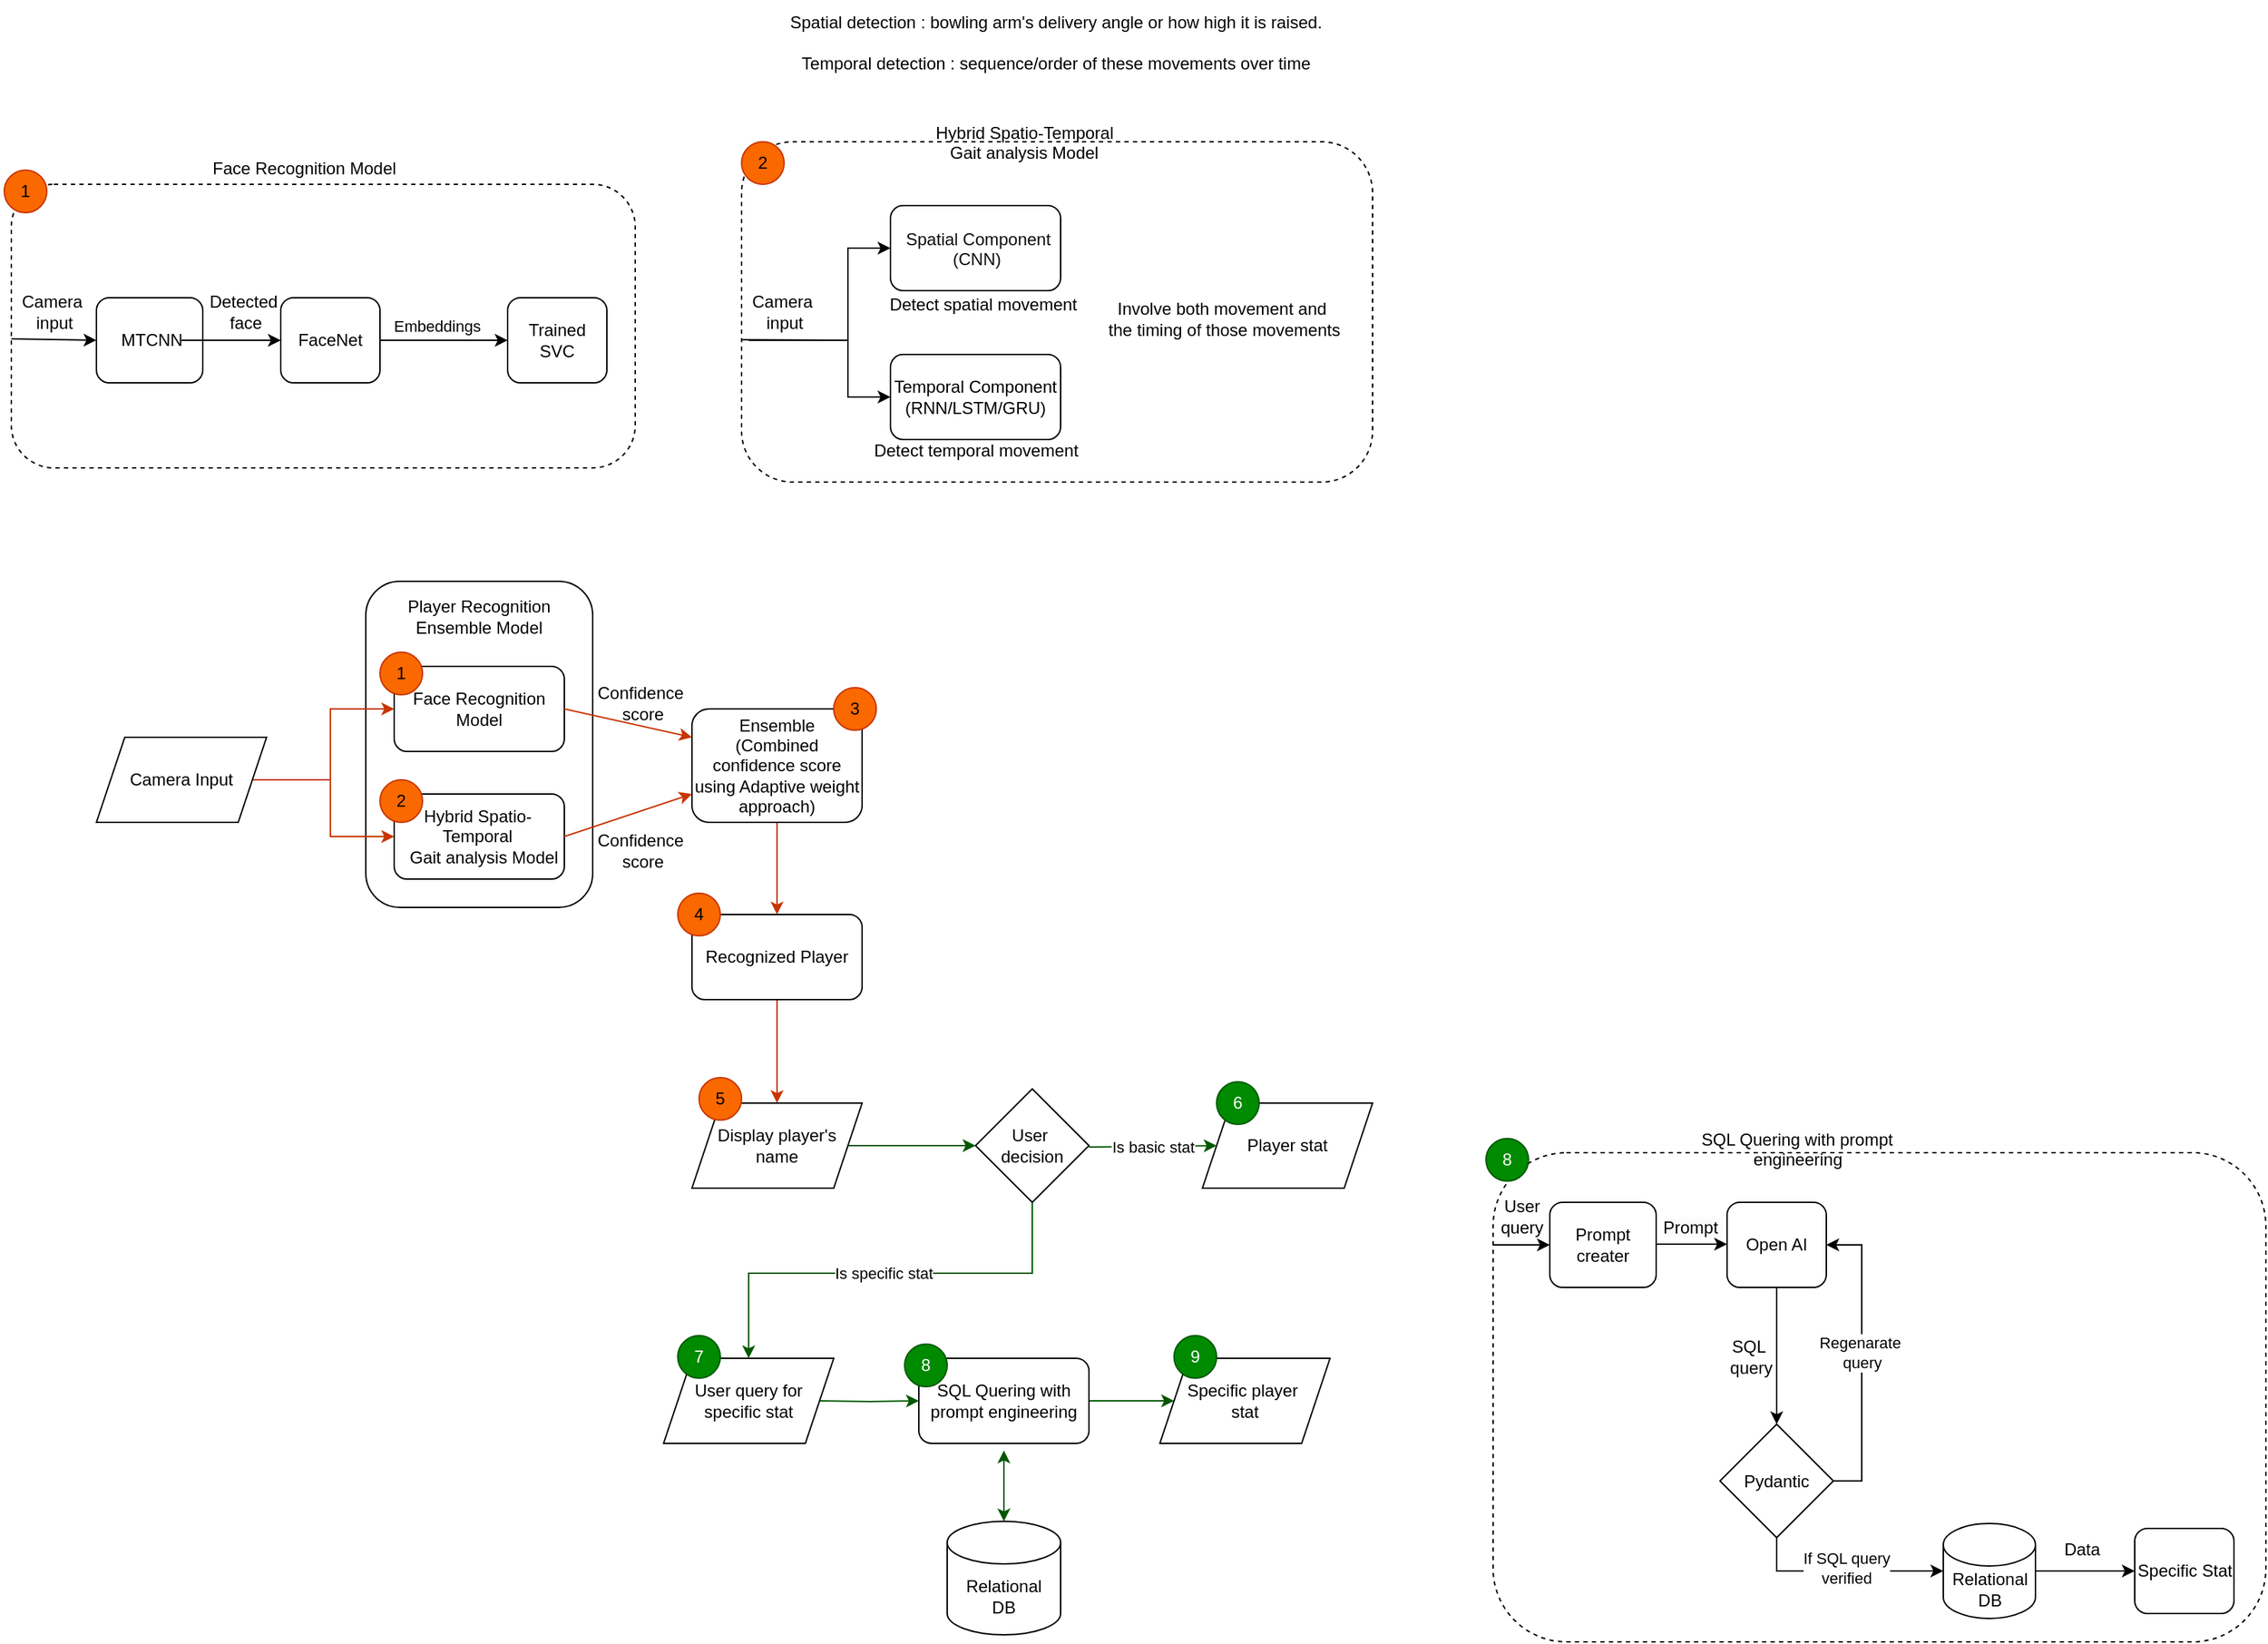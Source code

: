 <mxfile version="24.6.1" type="device" pages="4">
  <diagram id="C5RBs43oDa-KdzZeNtuy" name="Page-1">
    <mxGraphModel dx="1940" dy="1888" grid="1" gridSize="10" guides="1" tooltips="1" connect="1" arrows="1" fold="1" page="1" pageScale="1" pageWidth="827" pageHeight="1169" math="0" shadow="0">
      <root>
        <mxCell id="WIyWlLk6GJQsqaUBKTNV-0" />
        <mxCell id="WIyWlLk6GJQsqaUBKTNV-1" parent="WIyWlLk6GJQsqaUBKTNV-0" />
        <mxCell id="eag0tKDJeaG4PjHEequO-82" value="&lt;span style=&quot;text-align: center; text-wrap: nowrap;&quot;&gt;Face Recognition Model&lt;/span&gt;&lt;div&gt;&lt;span style=&quot;text-align: center; text-wrap: nowrap;&quot;&gt;&lt;br&gt;&lt;/span&gt;&lt;/div&gt;" style="text;whiteSpace=wrap;html=1;" vertex="1" parent="WIyWlLk6GJQsqaUBKTNV-1">
          <mxGeometry x="40" y="-255" width="190" height="60" as="geometry" />
        </mxCell>
        <mxCell id="eag0tKDJeaG4PjHEequO-19" value="" style="rounded=1;whiteSpace=wrap;html=1;dashed=1;" vertex="1" parent="WIyWlLk6GJQsqaUBKTNV-1">
          <mxGeometry x="415" y="-260" width="445" height="240" as="geometry" />
        </mxCell>
        <mxCell id="oo-9IshRqP_2Xcg1bh5_-4" value="" style="rounded=1;whiteSpace=wrap;html=1;" parent="WIyWlLk6GJQsqaUBKTNV-1" vertex="1">
          <mxGeometry x="150" y="50" width="160" height="230" as="geometry" />
        </mxCell>
        <mxCell id="4TXausUh5yWly1zEMw8--6" style="edgeStyle=orthogonalEdgeStyle;rounded=0;orthogonalLoop=1;jettySize=auto;html=1;exitX=1;exitY=0.5;exitDx=0;exitDy=0;entryX=0;entryY=0.5;entryDx=0;entryDy=0;fillColor=#fa6800;strokeColor=#C73500;" parent="WIyWlLk6GJQsqaUBKTNV-1" source="4TXausUh5yWly1zEMw8--1" target="4TXausUh5yWly1zEMw8--3" edge="1">
          <mxGeometry relative="1" as="geometry" />
        </mxCell>
        <mxCell id="oo-9IshRqP_2Xcg1bh5_-2" style="edgeStyle=orthogonalEdgeStyle;rounded=0;orthogonalLoop=1;jettySize=auto;html=1;exitX=1;exitY=0.5;exitDx=0;exitDy=0;entryX=0;entryY=0.5;entryDx=0;entryDy=0;fillColor=#fa6800;strokeColor=#C73500;" parent="WIyWlLk6GJQsqaUBKTNV-1" source="4TXausUh5yWly1zEMw8--1" target="oo-9IshRqP_2Xcg1bh5_-0" edge="1">
          <mxGeometry relative="1" as="geometry" />
        </mxCell>
        <mxCell id="4TXausUh5yWly1zEMw8--1" value="Camera Input" style="shape=parallelogram;perimeter=parallelogramPerimeter;whiteSpace=wrap;html=1;fixedSize=1;" parent="WIyWlLk6GJQsqaUBKTNV-1" vertex="1">
          <mxGeometry x="-40" y="160" width="120" height="60" as="geometry" />
        </mxCell>
        <mxCell id="4TXausUh5yWly1zEMw8--3" value="Face Recognition Model" style="rounded=1;whiteSpace=wrap;html=1;" parent="WIyWlLk6GJQsqaUBKTNV-1" vertex="1">
          <mxGeometry x="170" y="110" width="120" height="60" as="geometry" />
        </mxCell>
        <mxCell id="tNLxsVVhRr4ktNG1GY0R-2" style="edgeStyle=orthogonalEdgeStyle;rounded=0;orthogonalLoop=1;jettySize=auto;html=1;fillColor=#fa6800;strokeColor=#C73500;" parent="WIyWlLk6GJQsqaUBKTNV-1" source="4TXausUh5yWly1zEMw8--4" target="tNLxsVVhRr4ktNG1GY0R-0" edge="1">
          <mxGeometry relative="1" as="geometry" />
        </mxCell>
        <mxCell id="4TXausUh5yWly1zEMw8--4" value="Ensemble&lt;div&gt;(Combined confidence score using Adaptive weight approach)&lt;/div&gt;" style="rounded=1;whiteSpace=wrap;html=1;" parent="WIyWlLk6GJQsqaUBKTNV-1" vertex="1">
          <mxGeometry x="380" y="140" width="120" height="80" as="geometry" />
        </mxCell>
        <mxCell id="4TXausUh5yWly1zEMw8--11" style="edgeStyle=orthogonalEdgeStyle;rounded=0;orthogonalLoop=1;jettySize=auto;html=1;exitX=1;exitY=0.5;exitDx=0;exitDy=0;entryX=0;entryY=0.5;entryDx=0;entryDy=0;fillColor=#008a00;strokeColor=#005700;" parent="WIyWlLk6GJQsqaUBKTNV-1" target="4TXausUh5yWly1zEMw8--10" edge="1">
          <mxGeometry relative="1" as="geometry">
            <mxPoint x="470" y="628" as="sourcePoint" />
          </mxGeometry>
        </mxCell>
        <mxCell id="4TXausUh5yWly1zEMw8--9" value="User query for specific stat" style="shape=parallelogram;perimeter=parallelogramPerimeter;whiteSpace=wrap;html=1;fixedSize=1;" parent="WIyWlLk6GJQsqaUBKTNV-1" vertex="1">
          <mxGeometry x="360" y="598" width="120" height="60" as="geometry" />
        </mxCell>
        <mxCell id="4TXausUh5yWly1zEMw8--13" style="edgeStyle=orthogonalEdgeStyle;rounded=0;orthogonalLoop=1;jettySize=auto;html=1;exitX=1;exitY=0.5;exitDx=0;exitDy=0;fillColor=#008a00;strokeColor=#005700;" parent="WIyWlLk6GJQsqaUBKTNV-1" source="4TXausUh5yWly1zEMw8--10" target="4TXausUh5yWly1zEMw8--12" edge="1">
          <mxGeometry relative="1" as="geometry" />
        </mxCell>
        <mxCell id="4TXausUh5yWly1zEMw8--10" value="SQL Quering with prompt engineering" style="rounded=1;whiteSpace=wrap;html=1;" parent="WIyWlLk6GJQsqaUBKTNV-1" vertex="1">
          <mxGeometry x="540" y="598" width="120" height="60" as="geometry" />
        </mxCell>
        <mxCell id="4TXausUh5yWly1zEMw8--12" value="Specific player&amp;nbsp;&lt;div&gt;stat&lt;/div&gt;" style="shape=parallelogram;perimeter=parallelogramPerimeter;whiteSpace=wrap;html=1;fixedSize=1;" parent="WIyWlLk6GJQsqaUBKTNV-1" vertex="1">
          <mxGeometry x="710" y="598" width="120" height="60" as="geometry" />
        </mxCell>
        <mxCell id="eag0tKDJeaG4PjHEequO-59" style="edgeStyle=orthogonalEdgeStyle;rounded=0;orthogonalLoop=1;jettySize=auto;html=1;entryX=0.5;entryY=0;entryDx=0;entryDy=0;fillColor=#fa6800;strokeColor=#C73500;" edge="1" parent="WIyWlLk6GJQsqaUBKTNV-1" source="tNLxsVVhRr4ktNG1GY0R-0" target="eag0tKDJeaG4PjHEequO-58">
          <mxGeometry relative="1" as="geometry" />
        </mxCell>
        <mxCell id="tNLxsVVhRr4ktNG1GY0R-0" value="Recognized Player" style="rounded=1;whiteSpace=wrap;html=1;" parent="WIyWlLk6GJQsqaUBKTNV-1" vertex="1">
          <mxGeometry x="380" y="285" width="120" height="60" as="geometry" />
        </mxCell>
        <mxCell id="tNLxsVVhRr4ktNG1GY0R-1" value="User&amp;nbsp;&lt;div&gt;decision&lt;/div&gt;" style="rhombus;whiteSpace=wrap;html=1;" parent="WIyWlLk6GJQsqaUBKTNV-1" vertex="1">
          <mxGeometry x="580" y="408" width="80" height="80" as="geometry" />
        </mxCell>
        <mxCell id="tNLxsVVhRr4ktNG1GY0R-4" value="Player stat" style="shape=parallelogram;perimeter=parallelogramPerimeter;whiteSpace=wrap;html=1;fixedSize=1;" parent="WIyWlLk6GJQsqaUBKTNV-1" vertex="1">
          <mxGeometry x="740" y="418" width="120" height="60" as="geometry" />
        </mxCell>
        <mxCell id="CGzAUQTpjNqaFw9OTY7W-11" value="Relational&lt;div&gt;DB&lt;/div&gt;" style="shape=cylinder3;whiteSpace=wrap;html=1;boundedLbl=1;backgroundOutline=1;size=15;" parent="WIyWlLk6GJQsqaUBKTNV-1" vertex="1">
          <mxGeometry x="560" y="713" width="80" height="80" as="geometry" />
        </mxCell>
        <mxCell id="CGzAUQTpjNqaFw9OTY7W-12" value="" style="endArrow=classic;startArrow=classic;html=1;rounded=0;exitX=0.5;exitY=0;exitDx=0;exitDy=0;exitPerimeter=0;fillColor=#008a00;strokeColor=#005700;" parent="WIyWlLk6GJQsqaUBKTNV-1" source="CGzAUQTpjNqaFw9OTY7W-11" edge="1">
          <mxGeometry width="50" height="50" relative="1" as="geometry">
            <mxPoint x="550" y="713" as="sourcePoint" />
            <mxPoint x="600" y="663" as="targetPoint" />
          </mxGeometry>
        </mxCell>
        <mxCell id="XiYJ4XdZIr5FkyfCd9Rw-0" value="3" style="ellipse;whiteSpace=wrap;html=1;aspect=fixed;fillColor=#fa6800;fontColor=#000000;strokeColor=#C73500;" parent="WIyWlLk6GJQsqaUBKTNV-1" vertex="1">
          <mxGeometry x="480" y="125" width="30" height="30" as="geometry" />
        </mxCell>
        <mxCell id="XiYJ4XdZIr5FkyfCd9Rw-1" value="4" style="ellipse;whiteSpace=wrap;html=1;aspect=fixed;fillColor=#fa6800;fontColor=#000000;strokeColor=#C73500;" parent="WIyWlLk6GJQsqaUBKTNV-1" vertex="1">
          <mxGeometry x="370" y="270" width="30" height="30" as="geometry" />
        </mxCell>
        <mxCell id="XiYJ4XdZIr5FkyfCd9Rw-3" value="" style="endArrow=classic;html=1;rounded=0;entryX=0;entryY=0.5;entryDx=0;entryDy=0;fillColor=#008a00;strokeColor=#005700;" parent="WIyWlLk6GJQsqaUBKTNV-1" target="tNLxsVVhRr4ktNG1GY0R-4" edge="1">
          <mxGeometry relative="1" as="geometry">
            <mxPoint x="660" y="449" as="sourcePoint" />
            <mxPoint x="720" y="448" as="targetPoint" />
          </mxGeometry>
        </mxCell>
        <mxCell id="XiYJ4XdZIr5FkyfCd9Rw-4" value="Is basic stat" style="edgeLabel;resizable=0;html=1;;align=center;verticalAlign=middle;" parent="XiYJ4XdZIr5FkyfCd9Rw-3" connectable="0" vertex="1">
          <mxGeometry relative="1" as="geometry" />
        </mxCell>
        <mxCell id="XiYJ4XdZIr5FkyfCd9Rw-7" value="" style="endArrow=classic;html=1;rounded=0;exitX=0.5;exitY=1;exitDx=0;exitDy=0;entryX=0.5;entryY=0;entryDx=0;entryDy=0;fillColor=#008a00;strokeColor=#005700;" parent="WIyWlLk6GJQsqaUBKTNV-1" source="tNLxsVVhRr4ktNG1GY0R-1" edge="1">
          <mxGeometry relative="1" as="geometry">
            <mxPoint x="380" y="508" as="sourcePoint" />
            <mxPoint x="420" y="598" as="targetPoint" />
            <Array as="points">
              <mxPoint x="620" y="538" />
              <mxPoint x="420" y="538" />
            </Array>
          </mxGeometry>
        </mxCell>
        <mxCell id="XiYJ4XdZIr5FkyfCd9Rw-8" value="Is specific stat" style="edgeLabel;resizable=0;html=1;;align=center;verticalAlign=middle;" parent="XiYJ4XdZIr5FkyfCd9Rw-7" connectable="0" vertex="1">
          <mxGeometry relative="1" as="geometry" />
        </mxCell>
        <mxCell id="XiYJ4XdZIr5FkyfCd9Rw-9" value="6" style="ellipse;whiteSpace=wrap;html=1;aspect=fixed;fillColor=#008a00;fontColor=#ffffff;strokeColor=#005700;" parent="WIyWlLk6GJQsqaUBKTNV-1" vertex="1">
          <mxGeometry x="750" y="403" width="30" height="30" as="geometry" />
        </mxCell>
        <mxCell id="XiYJ4XdZIr5FkyfCd9Rw-11" value="7" style="ellipse;whiteSpace=wrap;html=1;aspect=fixed;fillColor=#008a00;fontColor=#ffffff;strokeColor=#005700;" parent="WIyWlLk6GJQsqaUBKTNV-1" vertex="1">
          <mxGeometry x="370" y="582" width="30" height="30" as="geometry" />
        </mxCell>
        <mxCell id="XiYJ4XdZIr5FkyfCd9Rw-12" value="8" style="ellipse;whiteSpace=wrap;html=1;aspect=fixed;fillColor=#008a00;fontColor=#ffffff;strokeColor=#005700;" parent="WIyWlLk6GJQsqaUBKTNV-1" vertex="1">
          <mxGeometry x="530" y="588" width="30" height="30" as="geometry" />
        </mxCell>
        <mxCell id="XiYJ4XdZIr5FkyfCd9Rw-13" value="9" style="ellipse;whiteSpace=wrap;html=1;aspect=fixed;fillColor=#008a00;fontColor=#ffffff;strokeColor=#005700;" parent="WIyWlLk6GJQsqaUBKTNV-1" vertex="1">
          <mxGeometry x="720" y="582" width="30" height="30" as="geometry" />
        </mxCell>
        <mxCell id="oo-9IshRqP_2Xcg1bh5_-0" value="&lt;div style=&quot;text-align: left;&quot;&gt;&lt;span style=&quot;text-align: center;&quot;&gt;&amp;nbsp; &amp;nbsp; &amp;nbsp; Hybrid Spatio-&amp;nbsp; &amp;nbsp; &amp;nbsp; &amp;nbsp; &amp;nbsp; &amp;nbsp; &amp;nbsp; &amp;nbsp; Temporal&amp;nbsp;&lt;/span&gt;&lt;/div&gt;&lt;div style=&quot;text-align: left;&quot;&gt;&lt;span style=&quot;text-align: center;&quot;&gt;&amp;nbsp; &amp;nbsp;Gait analysis Model&lt;/span&gt;&lt;/div&gt;" style="rounded=1;whiteSpace=wrap;html=1;" parent="WIyWlLk6GJQsqaUBKTNV-1" vertex="1">
          <mxGeometry x="170" y="200" width="120" height="60" as="geometry" />
        </mxCell>
        <mxCell id="oo-9IshRqP_2Xcg1bh5_-5" value="Player Recognition Ensemble Model" style="text;html=1;align=center;verticalAlign=middle;whiteSpace=wrap;rounded=0;" parent="WIyWlLk6GJQsqaUBKTNV-1" vertex="1">
          <mxGeometry x="175" y="60" width="110" height="30" as="geometry" />
        </mxCell>
        <mxCell id="eag0tKDJeaG4PjHEequO-1" value="&lt;p style=&quot;margin: 0px 0px 0px 33px; text-indent: -33px; font-variant-numeric: normal; font-variant-east-asian: normal; font-variant-alternates: normal; font-kerning: auto; font-optical-sizing: auto; font-feature-settings: normal; font-variation-settings: normal; font-variant-position: normal; font-stretch: normal; line-height: normal; text-align: start;&quot; class=&quot;p1&quot;&gt;&lt;font style=&quot;font-size: 12px;&quot; face=&quot;.SF NS&quot; color=&quot;#0e0e0e&quot;&gt;&amp;nbsp; &amp;nbsp;Spatial Component&amp;nbsp; &amp;nbsp; &amp;nbsp;(CNN)&lt;/font&gt;&lt;br&gt;&lt;/p&gt;" style="rounded=1;whiteSpace=wrap;html=1;" vertex="1" parent="WIyWlLk6GJQsqaUBKTNV-1">
          <mxGeometry x="520" y="-215" width="120" height="60" as="geometry" />
        </mxCell>
        <mxCell id="eag0tKDJeaG4PjHEequO-2" value="Temporal Component (RNN/LSTM/GRU)" style="rounded=1;whiteSpace=wrap;html=1;" vertex="1" parent="WIyWlLk6GJQsqaUBKTNV-1">
          <mxGeometry x="520" y="-110" width="120" height="60" as="geometry" />
        </mxCell>
        <mxCell id="eag0tKDJeaG4PjHEequO-14" value="Involve both movement and&amp;nbsp;&lt;div&gt;the timing of those movements&lt;/div&gt;" style="text;html=1;align=center;verticalAlign=middle;resizable=0;points=[];autosize=1;strokeColor=none;fillColor=none;" vertex="1" parent="WIyWlLk6GJQsqaUBKTNV-1">
          <mxGeometry x="660" y="-155" width="190" height="40" as="geometry" />
        </mxCell>
        <mxCell id="eag0tKDJeaG4PjHEequO-16" value="1" style="ellipse;whiteSpace=wrap;html=1;aspect=fixed;fillColor=#fa6800;fontColor=#000000;strokeColor=#C73500;" vertex="1" parent="WIyWlLk6GJQsqaUBKTNV-1">
          <mxGeometry x="160" y="100" width="30" height="30" as="geometry" />
        </mxCell>
        <mxCell id="eag0tKDJeaG4PjHEequO-17" value="2" style="ellipse;whiteSpace=wrap;html=1;aspect=fixed;fillColor=#fa6800;fontColor=#000000;strokeColor=#C73500;" vertex="1" parent="WIyWlLk6GJQsqaUBKTNV-1">
          <mxGeometry x="415" y="-260" width="30" height="30" as="geometry" />
        </mxCell>
        <mxCell id="YpyegoDT27bYPXms3PC6-0" value="2" style="ellipse;whiteSpace=wrap;html=1;aspect=fixed;fillColor=#fa6800;fontColor=#000000;strokeColor=#C73500;" parent="WIyWlLk6GJQsqaUBKTNV-1" vertex="1">
          <mxGeometry x="160" y="190" width="30" height="30" as="geometry" />
        </mxCell>
        <mxCell id="eag0tKDJeaG4PjHEequO-38" value="Camera&amp;nbsp;&lt;div&gt;input&lt;/div&gt;" style="text;html=1;align=center;verticalAlign=middle;resizable=0;points=[];autosize=1;strokeColor=none;fillColor=none;" vertex="1" parent="WIyWlLk6GJQsqaUBKTNV-1">
          <mxGeometry x="410" y="-160" width="70" height="40" as="geometry" />
        </mxCell>
        <mxCell id="eag0tKDJeaG4PjHEequO-39" value="" style="endArrow=classic;html=1;rounded=0;entryX=0;entryY=0.5;entryDx=0;entryDy=0;" edge="1" parent="WIyWlLk6GJQsqaUBKTNV-1" target="eag0tKDJeaG4PjHEequO-1">
          <mxGeometry width="50" height="50" relative="1" as="geometry">
            <mxPoint x="415" y="-120.42" as="sourcePoint" />
            <mxPoint x="455" y="-120.42" as="targetPoint" />
            <Array as="points">
              <mxPoint x="490" y="-120" />
              <mxPoint x="490" y="-185" />
            </Array>
          </mxGeometry>
        </mxCell>
        <mxCell id="eag0tKDJeaG4PjHEequO-40" value="" style="endArrow=classic;html=1;rounded=0;entryX=0;entryY=0.5;entryDx=0;entryDy=0;" edge="1" parent="WIyWlLk6GJQsqaUBKTNV-1" target="eag0tKDJeaG4PjHEequO-2">
          <mxGeometry width="50" height="50" relative="1" as="geometry">
            <mxPoint x="420" y="-120" as="sourcePoint" />
            <mxPoint x="800" y="-110" as="targetPoint" />
            <Array as="points">
              <mxPoint x="490" y="-120" />
              <mxPoint x="490" y="-80" />
            </Array>
          </mxGeometry>
        </mxCell>
        <mxCell id="eag0tKDJeaG4PjHEequO-43" value="Detect spatial movement" style="text;html=1;align=center;verticalAlign=middle;resizable=0;points=[];autosize=1;strokeColor=none;fillColor=none;" vertex="1" parent="WIyWlLk6GJQsqaUBKTNV-1">
          <mxGeometry x="505" y="-160" width="160" height="30" as="geometry" />
        </mxCell>
        <mxCell id="eag0tKDJeaG4PjHEequO-44" value="Detect temporal movement" style="text;html=1;align=center;verticalAlign=middle;resizable=0;points=[];autosize=1;strokeColor=none;fillColor=none;" vertex="1" parent="WIyWlLk6GJQsqaUBKTNV-1">
          <mxGeometry x="495" y="-57" width="170" height="30" as="geometry" />
        </mxCell>
        <mxCell id="eag0tKDJeaG4PjHEequO-45" value="Spatial detection : bowling arm&#39;s delivery angle or how high it is raised.&amp;nbsp;&lt;div&gt;&lt;br&gt;&lt;/div&gt;&lt;div&gt;Temporal detection : sequence/order of these movements over time&amp;nbsp;&lt;br&gt;&lt;/div&gt;" style="text;html=1;align=center;verticalAlign=middle;resizable=0;points=[];autosize=1;strokeColor=none;fillColor=none;" vertex="1" parent="WIyWlLk6GJQsqaUBKTNV-1">
          <mxGeometry x="437.5" y="-360" width="400" height="60" as="geometry" />
        </mxCell>
        <mxCell id="eag0tKDJeaG4PjHEequO-48" value="" style="endArrow=classic;html=1;rounded=0;exitX=1;exitY=0.5;exitDx=0;exitDy=0;entryX=0;entryY=0.25;entryDx=0;entryDy=0;fillColor=#fa6800;strokeColor=#C73500;" edge="1" parent="WIyWlLk6GJQsqaUBKTNV-1" source="4TXausUh5yWly1zEMw8--3" target="4TXausUh5yWly1zEMw8--4">
          <mxGeometry width="50" height="50" relative="1" as="geometry">
            <mxPoint x="350" y="220" as="sourcePoint" />
            <mxPoint x="370" y="160" as="targetPoint" />
          </mxGeometry>
        </mxCell>
        <mxCell id="eag0tKDJeaG4PjHEequO-49" value="" style="endArrow=classic;html=1;rounded=0;exitX=1;exitY=0.5;exitDx=0;exitDy=0;entryX=0;entryY=0.75;entryDx=0;entryDy=0;fillColor=#fa6800;strokeColor=#C73500;" edge="1" parent="WIyWlLk6GJQsqaUBKTNV-1" target="4TXausUh5yWly1zEMw8--4">
          <mxGeometry width="50" height="50" relative="1" as="geometry">
            <mxPoint x="290" y="230" as="sourcePoint" />
            <mxPoint x="380" y="265" as="targetPoint" />
          </mxGeometry>
        </mxCell>
        <mxCell id="eag0tKDJeaG4PjHEequO-50" value="Confidence&amp;nbsp;&lt;div&gt;score&lt;/div&gt;" style="text;html=1;align=center;verticalAlign=middle;resizable=0;points=[];autosize=1;strokeColor=none;fillColor=none;" vertex="1" parent="WIyWlLk6GJQsqaUBKTNV-1">
          <mxGeometry x="300" y="116" width="90" height="40" as="geometry" />
        </mxCell>
        <mxCell id="eag0tKDJeaG4PjHEequO-51" value="Confidence&amp;nbsp;&lt;div&gt;score&lt;/div&gt;" style="text;html=1;align=center;verticalAlign=middle;resizable=0;points=[];autosize=1;strokeColor=none;fillColor=none;" vertex="1" parent="WIyWlLk6GJQsqaUBKTNV-1">
          <mxGeometry x="300" y="220" width="90" height="40" as="geometry" />
        </mxCell>
        <mxCell id="eag0tKDJeaG4PjHEequO-61" style="edgeStyle=orthogonalEdgeStyle;rounded=0;orthogonalLoop=1;jettySize=auto;html=1;entryX=0;entryY=0.5;entryDx=0;entryDy=0;fillColor=#008a00;strokeColor=#005700;" edge="1" parent="WIyWlLk6GJQsqaUBKTNV-1" source="eag0tKDJeaG4PjHEequO-58" target="tNLxsVVhRr4ktNG1GY0R-1">
          <mxGeometry relative="1" as="geometry">
            <mxPoint x="440" y="418" as="targetPoint" />
          </mxGeometry>
        </mxCell>
        <mxCell id="eag0tKDJeaG4PjHEequO-58" value="Display player&#39;s&lt;div&gt;name&lt;/div&gt;" style="shape=parallelogram;perimeter=parallelogramPerimeter;whiteSpace=wrap;html=1;fixedSize=1;" vertex="1" parent="WIyWlLk6GJQsqaUBKTNV-1">
          <mxGeometry x="380" y="418" width="120" height="60" as="geometry" />
        </mxCell>
        <mxCell id="eag0tKDJeaG4PjHEequO-62" value="5" style="ellipse;whiteSpace=wrap;html=1;aspect=fixed;fillColor=#fa6800;fontColor=#000000;strokeColor=#C73500;" vertex="1" parent="WIyWlLk6GJQsqaUBKTNV-1">
          <mxGeometry x="385" y="400" width="30" height="30" as="geometry" />
        </mxCell>
        <mxCell id="eag0tKDJeaG4PjHEequO-69" value="" style="rounded=1;whiteSpace=wrap;html=1;dashed=1;" vertex="1" parent="WIyWlLk6GJQsqaUBKTNV-1">
          <mxGeometry x="-100" y="-230" width="440" height="200" as="geometry" />
        </mxCell>
        <mxCell id="eag0tKDJeaG4PjHEequO-70" value="1" style="ellipse;whiteSpace=wrap;html=1;aspect=fixed;fillColor=#fa6800;fontColor=#000000;strokeColor=#C73500;" vertex="1" parent="WIyWlLk6GJQsqaUBKTNV-1">
          <mxGeometry x="-105" y="-240" width="30" height="30" as="geometry" />
        </mxCell>
        <mxCell id="eag0tKDJeaG4PjHEequO-71" value="&amp;nbsp;MTCNN" style="rounded=1;whiteSpace=wrap;html=1;" vertex="1" parent="WIyWlLk6GJQsqaUBKTNV-1">
          <mxGeometry x="-40" y="-150" width="75" height="60" as="geometry" />
        </mxCell>
        <mxCell id="eag0tKDJeaG4PjHEequO-72" style="edgeStyle=orthogonalEdgeStyle;rounded=0;orthogonalLoop=1;jettySize=auto;html=1;exitX=1;exitY=0.5;exitDx=0;exitDy=0;entryX=0;entryY=0.5;entryDx=0;entryDy=0;" edge="1" parent="WIyWlLk6GJQsqaUBKTNV-1" source="eag0tKDJeaG4PjHEequO-74" target="eag0tKDJeaG4PjHEequO-79">
          <mxGeometry relative="1" as="geometry" />
        </mxCell>
        <mxCell id="eag0tKDJeaG4PjHEequO-73" value="Embeddings" style="edgeLabel;html=1;align=center;verticalAlign=middle;resizable=0;points=[];" vertex="1" connectable="0" parent="eag0tKDJeaG4PjHEequO-72">
          <mxGeometry x="-0.229" y="-2" relative="1" as="geometry">
            <mxPoint x="5" y="-12" as="offset" />
          </mxGeometry>
        </mxCell>
        <mxCell id="eag0tKDJeaG4PjHEequO-74" value="FaceNet" style="rounded=1;whiteSpace=wrap;html=1;" vertex="1" parent="WIyWlLk6GJQsqaUBKTNV-1">
          <mxGeometry x="90" y="-150" width="70" height="60" as="geometry" />
        </mxCell>
        <mxCell id="eag0tKDJeaG4PjHEequO-75" value="" style="endArrow=classic;html=1;rounded=0;entryX=0;entryY=0.5;entryDx=0;entryDy=0;" edge="1" parent="WIyWlLk6GJQsqaUBKTNV-1" target="eag0tKDJeaG4PjHEequO-71">
          <mxGeometry width="50" height="50" relative="1" as="geometry">
            <mxPoint x="-100" y="-121" as="sourcePoint" />
            <mxPoint x="-60" y="-121" as="targetPoint" />
          </mxGeometry>
        </mxCell>
        <mxCell id="eag0tKDJeaG4PjHEequO-76" value="Camera&amp;nbsp;&lt;div&gt;input&lt;/div&gt;" style="text;html=1;align=center;verticalAlign=middle;resizable=0;points=[];autosize=1;strokeColor=none;fillColor=none;" vertex="1" parent="WIyWlLk6GJQsqaUBKTNV-1">
          <mxGeometry x="-105" y="-160" width="70" height="40" as="geometry" />
        </mxCell>
        <mxCell id="eag0tKDJeaG4PjHEequO-77" value="" style="endArrow=classic;html=1;rounded=0;entryX=0;entryY=0.5;entryDx=0;entryDy=0;" edge="1" parent="WIyWlLk6GJQsqaUBKTNV-1" target="eag0tKDJeaG4PjHEequO-74">
          <mxGeometry width="50" height="50" relative="1" as="geometry">
            <mxPoint x="20" y="-120" as="sourcePoint" />
            <mxPoint x="60" y="-120" as="targetPoint" />
          </mxGeometry>
        </mxCell>
        <mxCell id="eag0tKDJeaG4PjHEequO-78" value="Detected&amp;nbsp;&lt;div&gt;face&lt;/div&gt;" style="text;html=1;align=center;verticalAlign=middle;resizable=0;points=[];autosize=1;strokeColor=none;fillColor=none;" vertex="1" parent="WIyWlLk6GJQsqaUBKTNV-1">
          <mxGeometry x="30" y="-160" width="70" height="40" as="geometry" />
        </mxCell>
        <mxCell id="eag0tKDJeaG4PjHEequO-79" value="Trained SVC" style="rounded=1;whiteSpace=wrap;html=1;" vertex="1" parent="WIyWlLk6GJQsqaUBKTNV-1">
          <mxGeometry x="250" y="-150" width="70" height="60" as="geometry" />
        </mxCell>
        <mxCell id="eag0tKDJeaG4PjHEequO-84" value="&lt;div&gt;&lt;span style=&quot;text-align: center;&quot;&gt;Hybrid Spatio-Temporal&amp;nbsp;&lt;/span&gt;&lt;/div&gt;&lt;div&gt;&lt;span style=&quot;text-align: center;&quot;&gt;&amp;nbsp; &amp;nbsp;Gait analysis Model&lt;/span&gt;&lt;span style=&quot;text-align: center; text-wrap: nowrap;&quot;&gt;&lt;br&gt;&lt;/span&gt;&lt;/div&gt;" style="text;whiteSpace=wrap;html=1;" vertex="1" parent="WIyWlLk6GJQsqaUBKTNV-1">
          <mxGeometry x="550" y="-280" width="190" height="60" as="geometry" />
        </mxCell>
        <mxCell id="eag0tKDJeaG4PjHEequO-86" value="" style="rounded=1;whiteSpace=wrap;html=1;dashed=1;" vertex="1" parent="WIyWlLk6GJQsqaUBKTNV-1">
          <mxGeometry x="945" y="453" width="545" height="345" as="geometry" />
        </mxCell>
        <mxCell id="eag0tKDJeaG4PjHEequO-87" value="8" style="ellipse;whiteSpace=wrap;html=1;aspect=fixed;fillColor=#008a00;fontColor=#ffffff;strokeColor=#005700;" vertex="1" parent="WIyWlLk6GJQsqaUBKTNV-1">
          <mxGeometry x="940" y="443" width="30" height="30" as="geometry" />
        </mxCell>
        <mxCell id="eag0tKDJeaG4PjHEequO-88" value="Prompt creater" style="rounded=1;whiteSpace=wrap;html=1;" vertex="1" parent="WIyWlLk6GJQsqaUBKTNV-1">
          <mxGeometry x="985" y="488" width="75" height="60" as="geometry" />
        </mxCell>
        <mxCell id="hw3ocuiYSqx-IunIflQE-4" style="edgeStyle=orthogonalEdgeStyle;rounded=0;orthogonalLoop=1;jettySize=auto;html=1;exitX=0.5;exitY=1;exitDx=0;exitDy=0;entryX=0.5;entryY=0;entryDx=0;entryDy=0;" edge="1" parent="WIyWlLk6GJQsqaUBKTNV-1" source="eag0tKDJeaG4PjHEequO-91" target="hw3ocuiYSqx-IunIflQE-3">
          <mxGeometry relative="1" as="geometry" />
        </mxCell>
        <mxCell id="eag0tKDJeaG4PjHEequO-91" value="Open AI" style="rounded=1;whiteSpace=wrap;html=1;" vertex="1" parent="WIyWlLk6GJQsqaUBKTNV-1">
          <mxGeometry x="1110" y="488" width="70" height="60" as="geometry" />
        </mxCell>
        <mxCell id="eag0tKDJeaG4PjHEequO-92" value="" style="endArrow=classic;html=1;rounded=0;entryX=0;entryY=0.5;entryDx=0;entryDy=0;" edge="1" parent="WIyWlLk6GJQsqaUBKTNV-1" target="eag0tKDJeaG4PjHEequO-88">
          <mxGeometry width="50" height="50" relative="1" as="geometry">
            <mxPoint x="945" y="518" as="sourcePoint" />
            <mxPoint x="985" y="562" as="targetPoint" />
          </mxGeometry>
        </mxCell>
        <mxCell id="eag0tKDJeaG4PjHEequO-93" value="User&lt;div&gt;query&lt;/div&gt;" style="text;html=1;align=center;verticalAlign=middle;resizable=0;points=[];autosize=1;strokeColor=none;fillColor=none;" vertex="1" parent="WIyWlLk6GJQsqaUBKTNV-1">
          <mxGeometry x="940" y="478" width="50" height="40" as="geometry" />
        </mxCell>
        <mxCell id="eag0tKDJeaG4PjHEequO-94" value="" style="endArrow=classic;html=1;rounded=0;entryX=0;entryY=0.5;entryDx=0;entryDy=0;" edge="1" parent="WIyWlLk6GJQsqaUBKTNV-1">
          <mxGeometry width="50" height="50" relative="1" as="geometry">
            <mxPoint x="1060" y="517.5" as="sourcePoint" />
            <mxPoint x="1110" y="517.5" as="targetPoint" />
          </mxGeometry>
        </mxCell>
        <mxCell id="eag0tKDJeaG4PjHEequO-100" style="edgeStyle=orthogonalEdgeStyle;rounded=0;orthogonalLoop=1;jettySize=auto;html=1;entryX=0;entryY=0.5;entryDx=0;entryDy=0;exitX=1;exitY=0.5;exitDx=0;exitDy=0;exitPerimeter=0;" edge="1" parent="WIyWlLk6GJQsqaUBKTNV-1" source="hw3ocuiYSqx-IunIflQE-0" target="eag0tKDJeaG4PjHEequO-97">
          <mxGeometry relative="1" as="geometry">
            <mxPoint x="1235" y="608" as="sourcePoint" />
          </mxGeometry>
        </mxCell>
        <mxCell id="eag0tKDJeaG4PjHEequO-85" value="&lt;div&gt;&lt;span style=&quot;text-align: center;&quot;&gt;SQL Quering with prompt&amp;nbsp; &amp;nbsp; &amp;nbsp; &amp;nbsp; &amp;nbsp; &amp;nbsp; &amp;nbsp; &amp;nbsp; &amp;nbsp; &amp;nbsp; &amp;nbsp; &amp;nbsp; &amp;nbsp; &amp;nbsp;engineering&lt;/span&gt;&lt;span style=&quot;text-align: center; text-wrap: nowrap;&quot;&gt;&lt;br&gt;&lt;/span&gt;&lt;/div&gt;" style="text;whiteSpace=wrap;html=1;" vertex="1" parent="WIyWlLk6GJQsqaUBKTNV-1">
          <mxGeometry x="1090" y="430" width="190" height="60" as="geometry" />
        </mxCell>
        <mxCell id="eag0tKDJeaG4PjHEequO-97" value="Specific Stat" style="rounded=1;whiteSpace=wrap;html=1;" vertex="1" parent="WIyWlLk6GJQsqaUBKTNV-1">
          <mxGeometry x="1397.5" y="718" width="70" height="60" as="geometry" />
        </mxCell>
        <mxCell id="eag0tKDJeaG4PjHEequO-98" value="&lt;span style=&quot;color: rgb(0, 0, 0); font-family: Helvetica; font-size: 12px; font-style: normal; font-variant-ligatures: normal; font-variant-caps: normal; font-weight: 400; letter-spacing: normal; orphans: 2; text-align: center; text-indent: 0px; text-transform: none; widows: 2; word-spacing: 0px; -webkit-text-stroke-width: 0px; white-space: normal; background-color: rgb(251, 251, 251); text-decoration-thickness: initial; text-decoration-style: initial; text-decoration-color: initial; display: inline !important; float: none;&quot;&gt;Prompt&amp;nbsp;&lt;/span&gt;" style="text;whiteSpace=wrap;html=1;" vertex="1" parent="WIyWlLk6GJQsqaUBKTNV-1">
          <mxGeometry x="1063" y="492" width="40" height="20" as="geometry" />
        </mxCell>
        <mxCell id="eag0tKDJeaG4PjHEequO-99" value="SQL&lt;div&gt;&amp;nbsp;query&lt;/div&gt;" style="text;html=1;align=center;verticalAlign=middle;resizable=0;points=[];autosize=1;strokeColor=none;fillColor=none;" vertex="1" parent="WIyWlLk6GJQsqaUBKTNV-1">
          <mxGeometry x="1095" y="577" width="60" height="40" as="geometry" />
        </mxCell>
        <mxCell id="eag0tKDJeaG4PjHEequO-101" value="Data" style="text;html=1;align=center;verticalAlign=middle;resizable=0;points=[];autosize=1;strokeColor=none;fillColor=none;" vertex="1" parent="WIyWlLk6GJQsqaUBKTNV-1">
          <mxGeometry x="1335" y="718" width="50" height="30" as="geometry" />
        </mxCell>
        <mxCell id="hw3ocuiYSqx-IunIflQE-0" value="Relational&lt;div&gt;DB&lt;/div&gt;" style="shape=cylinder3;whiteSpace=wrap;html=1;boundedLbl=1;backgroundOutline=1;size=15;" vertex="1" parent="WIyWlLk6GJQsqaUBKTNV-1">
          <mxGeometry x="1262.5" y="714.5" width="65" height="67" as="geometry" />
        </mxCell>
        <mxCell id="hw3ocuiYSqx-IunIflQE-8" style="edgeStyle=orthogonalEdgeStyle;rounded=0;orthogonalLoop=1;jettySize=auto;html=1;exitX=1;exitY=0.5;exitDx=0;exitDy=0;entryX=1;entryY=0.5;entryDx=0;entryDy=0;" edge="1" parent="WIyWlLk6GJQsqaUBKTNV-1" source="hw3ocuiYSqx-IunIflQE-3" target="eag0tKDJeaG4PjHEequO-91">
          <mxGeometry relative="1" as="geometry" />
        </mxCell>
        <mxCell id="hw3ocuiYSqx-IunIflQE-9" value="Regenarate&amp;nbsp;&lt;div&gt;query&lt;/div&gt;" style="edgeLabel;html=1;align=center;verticalAlign=middle;resizable=0;points=[];" vertex="1" connectable="0" parent="hw3ocuiYSqx-IunIflQE-8">
          <mxGeometry x="0.045" y="1" relative="1" as="geometry">
            <mxPoint x="1" as="offset" />
          </mxGeometry>
        </mxCell>
        <mxCell id="hw3ocuiYSqx-IunIflQE-3" value="Pydantic" style="rhombus;whiteSpace=wrap;html=1;" vertex="1" parent="WIyWlLk6GJQsqaUBKTNV-1">
          <mxGeometry x="1105" y="644.5" width="80" height="80" as="geometry" />
        </mxCell>
        <mxCell id="hw3ocuiYSqx-IunIflQE-6" style="edgeStyle=orthogonalEdgeStyle;rounded=0;orthogonalLoop=1;jettySize=auto;html=1;entryX=0;entryY=0.5;entryDx=0;entryDy=0;entryPerimeter=0;exitX=0.5;exitY=1;exitDx=0;exitDy=0;" edge="1" parent="WIyWlLk6GJQsqaUBKTNV-1" source="hw3ocuiYSqx-IunIflQE-3" target="hw3ocuiYSqx-IunIflQE-0">
          <mxGeometry relative="1" as="geometry" />
        </mxCell>
        <mxCell id="hw3ocuiYSqx-IunIflQE-7" value="If SQL query&lt;div&gt;verified&lt;/div&gt;" style="edgeLabel;html=1;align=center;verticalAlign=middle;resizable=0;points=[];" vertex="1" connectable="0" parent="hw3ocuiYSqx-IunIflQE-6">
          <mxGeometry x="-0.283" relative="1" as="geometry">
            <mxPoint x="22" y="-2" as="offset" />
          </mxGeometry>
        </mxCell>
      </root>
    </mxGraphModel>
  </diagram>
  <diagram id="6uScMLzL-PukkAfynWa6" name="Page-4">
    <mxGraphModel dx="1773" dy="611" grid="1" gridSize="10" guides="1" tooltips="1" connect="1" arrows="1" fold="1" page="1" pageScale="1" pageWidth="827" pageHeight="1169" math="0" shadow="0">
      <root>
        <mxCell id="0" />
        <mxCell id="1" parent="0" />
        <mxCell id="9FLMHA_PLpb301yi9-E2-42" style="edgeStyle=orthogonalEdgeStyle;rounded=0;orthogonalLoop=1;jettySize=auto;html=1;exitX=1;exitY=0.5;exitDx=0;exitDy=0;entryX=0;entryY=0.5;entryDx=0;entryDy=0;fillColor=#fa6800;strokeColor=#C73500;" edge="1" parent="1" source="9FLMHA_PLpb301yi9-E2-4" target="9FLMHA_PLpb301yi9-E2-41">
          <mxGeometry relative="1" as="geometry" />
        </mxCell>
        <mxCell id="0v99l9vbVAGESqDBwn9G-4" value="&lt;span style=&quot;font-size: 12px; text-wrap: wrap; background-color: rgb(251, 251, 251);&quot;&gt;Video Input&lt;/span&gt;" style="edgeLabel;html=1;align=center;verticalAlign=middle;resizable=0;points=[];" vertex="1" connectable="0" parent="9FLMHA_PLpb301yi9-E2-42">
          <mxGeometry x="-0.008" relative="1" as="geometry">
            <mxPoint y="1" as="offset" />
          </mxGeometry>
        </mxCell>
        <mxCell id="9FLMHA_PLpb301yi9-E2-4" value="&lt;span style=&quot;background-color: initial;&quot;&gt;Fielder&amp;nbsp;&lt;/span&gt;&lt;span style=&quot;background-color: initial;&quot;&gt;running/walking&amp;nbsp;&lt;/span&gt;&lt;div&gt;&lt;span style=&quot;background-color: initial;&quot;&gt;in the outfield of a&amp;nbsp;&lt;/span&gt;&lt;/div&gt;&lt;div&gt;&lt;span style=&quot;background-color: initial;&quot;&gt;cricket T20i match&amp;nbsp;&lt;/span&gt;&lt;div&gt;during the last 4 overs&lt;/div&gt;&lt;/div&gt;" style="shape=parallelogram;perimeter=parallelogramPerimeter;whiteSpace=wrap;html=1;fixedSize=1;" vertex="1" parent="1">
          <mxGeometry x="-78.12" y="130" width="196.25" height="90" as="geometry" />
        </mxCell>
        <mxCell id="9FLMHA_PLpb301yi9-E2-12" value="Display&lt;div&gt;Specific player&amp;nbsp;&lt;div&gt;stat&lt;/div&gt;&lt;/div&gt;" style="shape=parallelogram;perimeter=parallelogramPerimeter;whiteSpace=wrap;html=1;fixedSize=1;" vertex="1" parent="1">
          <mxGeometry x="750" y="450" width="120" height="60" as="geometry" />
        </mxCell>
        <mxCell id="9FLMHA_PLpb301yi9-E2-15" value="User&amp;nbsp;&lt;div&gt;decision&lt;/div&gt;" style="rhombus;whiteSpace=wrap;html=1;" vertex="1" parent="1">
          <mxGeometry x="480" y="270" width="80" height="80" as="geometry" />
        </mxCell>
        <mxCell id="9FLMHA_PLpb301yi9-E2-16" value="Display basic&lt;div&gt;Player stat&lt;/div&gt;" style="shape=parallelogram;perimeter=parallelogramPerimeter;whiteSpace=wrap;html=1;fixedSize=1;" vertex="1" parent="1">
          <mxGeometry x="760" y="280" width="120" height="60" as="geometry" />
        </mxCell>
        <mxCell id="9FLMHA_PLpb301yi9-E2-21" value="" style="endArrow=classic;html=1;rounded=0;fillColor=#fa6800;strokeColor=#C73500;exitX=1;exitY=0.5;exitDx=0;exitDy=0;entryX=0;entryY=0.5;entryDx=0;entryDy=0;" edge="1" parent="1" source="9FLMHA_PLpb301yi9-E2-15">
          <mxGeometry relative="1" as="geometry">
            <mxPoint x="786" y="310" as="sourcePoint" />
            <mxPoint x="770" y="310" as="targetPoint" />
          </mxGeometry>
        </mxCell>
        <mxCell id="9FLMHA_PLpb301yi9-E2-22" value="Is basic stat" style="edgeLabel;resizable=0;html=1;;align=center;verticalAlign=middle;" connectable="0" vertex="1" parent="9FLMHA_PLpb301yi9-E2-21">
          <mxGeometry relative="1" as="geometry">
            <mxPoint as="offset" />
          </mxGeometry>
        </mxCell>
        <mxCell id="9FLMHA_PLpb301yi9-E2-23" value="" style="endArrow=classic;html=1;rounded=0;exitX=0.5;exitY=1;exitDx=0;exitDy=0;fillColor=#fa6800;strokeColor=#C73500;entryX=0.5;entryY=0;entryDx=0;entryDy=0;" edge="1" parent="1" source="9FLMHA_PLpb301yi9-E2-15" target="0v99l9vbVAGESqDBwn9G-8">
          <mxGeometry relative="1" as="geometry">
            <mxPoint x="636" y="508" as="sourcePoint" />
            <mxPoint x="826" y="560" as="targetPoint" />
            <Array as="points" />
          </mxGeometry>
        </mxCell>
        <mxCell id="9FLMHA_PLpb301yi9-E2-24" value="Is specific stat" style="edgeLabel;resizable=0;html=1;;align=center;verticalAlign=middle;" connectable="0" vertex="1" parent="9FLMHA_PLpb301yi9-E2-23">
          <mxGeometry relative="1" as="geometry">
            <mxPoint y="-1" as="offset" />
          </mxGeometry>
        </mxCell>
        <mxCell id="9FLMHA_PLpb301yi9-E2-45" style="edgeStyle=orthogonalEdgeStyle;rounded=0;orthogonalLoop=1;jettySize=auto;html=1;entryX=0.5;entryY=0;entryDx=0;entryDy=0;exitX=0.5;exitY=1;exitDx=0;exitDy=0;fillColor=#fa6800;strokeColor=#C73500;" edge="1" parent="1" source="1Ljzau6wrVKgiA2RbzvZ-3" target="9FLMHA_PLpb301yi9-E2-15">
          <mxGeometry relative="1" as="geometry">
            <mxPoint x="310" y="190" as="sourcePoint" />
          </mxGeometry>
        </mxCell>
        <mxCell id="9FLMHA_PLpb301yi9-E2-43" style="edgeStyle=orthogonalEdgeStyle;rounded=0;orthogonalLoop=1;jettySize=auto;html=1;fillColor=#fa6800;strokeColor=#C73500;" edge="1" parent="1" source="9FLMHA_PLpb301yi9-E2-41" target="1Ljzau6wrVKgiA2RbzvZ-3">
          <mxGeometry relative="1" as="geometry">
            <mxPoint x="200" y="380" as="targetPoint" />
          </mxGeometry>
        </mxCell>
        <mxCell id="0v99l9vbVAGESqDBwn9G-5" value="&lt;span style=&quot;font-size: 12px; text-wrap: wrap; background-color: rgb(251, 251, 251);&quot;&gt;Recognized Player&lt;/span&gt;" style="edgeLabel;html=1;align=center;verticalAlign=middle;resizable=0;points=[];" vertex="1" connectable="0" parent="9FLMHA_PLpb301yi9-E2-43">
          <mxGeometry x="0.462" y="1" relative="1" as="geometry">
            <mxPoint x="-35" y="1" as="offset" />
          </mxGeometry>
        </mxCell>
        <mxCell id="9FLMHA_PLpb301yi9-E2-41" value="ML model" style="rounded=1;whiteSpace=wrap;html=1;" vertex="1" parent="1">
          <mxGeometry x="200" y="145" width="120" height="60" as="geometry" />
        </mxCell>
        <mxCell id="kwrK7oKRC-o0rgkLK8NB-1" value="1" style="ellipse;whiteSpace=wrap;html=1;aspect=fixed;fillColor=#008a00;fontColor=#ffffff;strokeColor=#005700;" vertex="1" parent="1">
          <mxGeometry x="-70" y="110" width="30" height="30" as="geometry" />
        </mxCell>
        <mxCell id="kwrK7oKRC-o0rgkLK8NB-4" value="2" style="ellipse;whiteSpace=wrap;html=1;aspect=fixed;fillColor=#008a00;fontColor=#ffffff;strokeColor=#005700;" vertex="1" parent="1">
          <mxGeometry x="190" y="130" width="30" height="30" as="geometry" />
        </mxCell>
        <mxCell id="kwrK7oKRC-o0rgkLK8NB-5" value="4" style="ellipse;whiteSpace=wrap;html=1;aspect=fixed;fillColor=#008a00;fontColor=#ffffff;strokeColor=#005700;" vertex="1" parent="1">
          <mxGeometry x="760" y="260" width="30" height="30" as="geometry" />
        </mxCell>
        <mxCell id="1Ljzau6wrVKgiA2RbzvZ-2" value="&lt;ol style=&quot;font-size: 15px;&quot;&gt;&lt;li&gt;&lt;strong style=&quot;background-color: initial;&quot;&gt;Video Input&lt;/strong&gt;&lt;span style=&quot;background-color: initial;&quot;&gt;: Captures footage of players fielding in the outfield during the death overs of a T20i cricket match.&amp;nbsp;&lt;/span&gt;&lt;/li&gt;&lt;li&gt;&lt;b&gt;ML model&lt;/b&gt;: Analyzes the video input to identify players using a combination of face recognition and gait analysis.&lt;/li&gt;&lt;li&gt;&lt;strong&gt;Recognized Player&lt;/strong&gt;: The output of the recognition model, identifying the player.&lt;/li&gt;&lt;li&gt;&lt;strong&gt;User Interface&lt;/strong&gt;: Displays the recognized player&#39;s name and allows user interaction.&lt;/li&gt;&lt;li&gt;&lt;strong&gt;User Decision&lt;/strong&gt;: A decision point where the user can choose between viewing basic stats or asking for specific stats.&lt;/li&gt;&lt;li&gt;&lt;strong&gt;Display Basic Stat&lt;/strong&gt;: Shows basic player statistics when selected by the user.&lt;/li&gt;&lt;li&gt;&lt;strong&gt;Display Specific Player Stat&lt;/strong&gt;: Shows detailed player statistics based on specific user questions.&lt;/li&gt;&lt;li&gt;&lt;strong&gt;Relational DB&lt;/strong&gt;: Stores all player statistics and information, which can be queried for specific stats and basic stats.&lt;/li&gt;&lt;/ol&gt;" style="text;html=1;align=left;verticalAlign=middle;resizable=0;points=[];autosize=1;strokeColor=none;fillColor=none;" vertex="1" parent="1">
          <mxGeometry x="-30" y="670" width="830" height="190" as="geometry" />
        </mxCell>
        <mxCell id="1Ljzau6wrVKgiA2RbzvZ-3" value="&amp;nbsp;&lt;span style=&quot;background-color: initial;&quot;&gt;Display user to opt for stat type&lt;/span&gt;" style="rounded=1;whiteSpace=wrap;html=1;" vertex="1" parent="1">
          <mxGeometry x="460" y="145" width="120" height="60" as="geometry" />
        </mxCell>
        <mxCell id="YRgoflXNYJgbANws1ggy-1" value="&lt;p style=&quot;margin: 0px 0px 0px 21px; text-indent: -21px; font-variant-numeric: normal; font-variant-east-asian: normal; font-variant-alternates: normal; font-kerning: auto; font-optical-sizing: auto; font-feature-settings: normal; font-variation-settings: normal; font-variant-position: normal; font-stretch: normal; font-size: 16px; line-height: normal; font-family: &amp;quot;.SF NS&amp;quot;; color: rgb(14, 14, 14); text-wrap: wrap;&quot; class=&quot;p1&quot;&gt;&lt;br&gt;&lt;/p&gt;" style="text;html=1;align=left;verticalAlign=middle;resizable=0;points=[];autosize=1;strokeColor=none;fillColor=none;" vertex="1" parent="1">
          <mxGeometry x="-470" y="710" width="40" height="30" as="geometry" />
        </mxCell>
        <mxCell id="kwrK7oKRC-o0rgkLK8NB-3" value="3" style="ellipse;whiteSpace=wrap;html=1;aspect=fixed;fillColor=#008a00;fontColor=#ffffff;strokeColor=#005700;" vertex="1" parent="1">
          <mxGeometry x="450" y="190" width="30" height="30" as="geometry" />
        </mxCell>
        <mxCell id="0v99l9vbVAGESqDBwn9G-6" value="&lt;span style=&quot;text-wrap: wrap;&quot;&gt;User interface&lt;/span&gt;" style="text;html=1;align=center;verticalAlign=middle;resizable=0;points=[];autosize=1;strokeColor=#C73500;fillColor=#fa6800;fontColor=#000000;" vertex="1" parent="1">
          <mxGeometry x="470" y="118" width="100" height="30" as="geometry" />
        </mxCell>
        <mxCell id="0v99l9vbVAGESqDBwn9G-9" style="edgeStyle=orthogonalEdgeStyle;rounded=0;orthogonalLoop=1;jettySize=auto;html=1;exitX=1;exitY=0.5;exitDx=0;exitDy=0;entryX=0;entryY=0.5;entryDx=0;entryDy=0;fillColor=#fa6800;strokeColor=#C73500;" edge="1" parent="1" source="0v99l9vbVAGESqDBwn9G-8" target="0v99l9vbVAGESqDBwn9G-10">
          <mxGeometry relative="1" as="geometry" />
        </mxCell>
        <mxCell id="0v99l9vbVAGESqDBwn9G-8" value="Asks the user to enter the stat question upto maximum of 3 conditions/filters" style="rounded=1;whiteSpace=wrap;html=1;" vertex="1" parent="1">
          <mxGeometry x="450" y="440" width="140" height="80" as="geometry" />
        </mxCell>
        <mxCell id="kwrK7oKRC-o0rgkLK8NB-6" value="5" style="ellipse;whiteSpace=wrap;html=1;aspect=fixed;fillColor=#008a00;fontColor=#ffffff;strokeColor=#005700;" vertex="1" parent="1">
          <mxGeometry x="450" y="420" width="30" height="30" as="geometry" />
        </mxCell>
        <mxCell id="YIPf9zGsT4eBYEqYD2A5-1" style="edgeStyle=orthogonalEdgeStyle;rounded=0;orthogonalLoop=1;jettySize=auto;html=1;exitX=1;exitY=0.5;exitDx=0;exitDy=0;entryX=0;entryY=0.5;entryDx=0;entryDy=0;fillColor=#fa6800;strokeColor=#C73500;" edge="1" parent="1" source="0v99l9vbVAGESqDBwn9G-10" target="9FLMHA_PLpb301yi9-E2-12">
          <mxGeometry relative="1" as="geometry" />
        </mxCell>
        <mxCell id="0v99l9vbVAGESqDBwn9G-10" value="Stat builder" style="rounded=1;whiteSpace=wrap;html=1;" vertex="1" parent="1">
          <mxGeometry x="630" y="460" width="80" height="40" as="geometry" />
        </mxCell>
        <mxCell id="rsQ1ryOhd6e3Q0p_Jntb-2" value="&lt;span style=&quot;text-wrap: wrap;&quot;&gt;User interface&lt;/span&gt;" style="text;html=1;align=center;verticalAlign=middle;resizable=0;points=[];autosize=1;strokeColor=#C73500;fillColor=#fa6800;fontColor=#000000;" vertex="1" parent="1">
          <mxGeometry x="470" y="515" width="100" height="30" as="geometry" />
        </mxCell>
        <mxCell id="DAhEKlbiwZI7ao_fldNx-1" value="6" style="ellipse;whiteSpace=wrap;html=1;aspect=fixed;fillColor=#008a00;fontColor=#ffffff;strokeColor=#005700;" vertex="1" parent="1">
          <mxGeometry x="620" y="440" width="30" height="30" as="geometry" />
        </mxCell>
        <mxCell id="DAhEKlbiwZI7ao_fldNx-2" value="7" style="ellipse;whiteSpace=wrap;html=1;aspect=fixed;fillColor=#008a00;fontColor=#ffffff;strokeColor=#005700;" vertex="1" parent="1">
          <mxGeometry x="760" y="430" width="30" height="30" as="geometry" />
        </mxCell>
      </root>
    </mxGraphModel>
  </diagram>
  <diagram id="-jdxCKyWCRIjVQUl3aad" name="Page-5">
    <mxGraphModel dx="1051" dy="679" grid="1" gridSize="10" guides="1" tooltips="1" connect="1" arrows="1" fold="1" page="1" pageScale="1" pageWidth="827" pageHeight="1169" math="0" shadow="0">
      <root>
        <mxCell id="0" />
        <mxCell id="1" parent="0" />
        <mxCell id="Vyfpq3rVY-dVfIpK11Yc-13" style="edgeStyle=orthogonalEdgeStyle;rounded=0;orthogonalLoop=1;jettySize=auto;html=1;" edge="1" parent="1" source="iCPlrrFCxesDmbRhoc2G-14">
          <mxGeometry relative="1" as="geometry">
            <mxPoint x="500" y="590" as="targetPoint" />
          </mxGeometry>
        </mxCell>
        <mxCell id="iCPlrrFCxesDmbRhoc2G-14" value="" style="rounded=0;whiteSpace=wrap;html=1;" vertex="1" parent="1">
          <mxGeometry x="390" y="240" width="220" height="230" as="geometry" />
        </mxCell>
        <mxCell id="iCPlrrFCxesDmbRhoc2G-7" value="" style="fontStyle=1;align=center;verticalAlign=top;childLayout=stackLayout;horizontal=1;horizontalStack=0;resizeParent=1;resizeParentMax=0;resizeLast=0;marginBottom=0;" vertex="1" parent="1">
          <mxGeometry x="390" y="240" width="220" height="40" as="geometry" />
        </mxCell>
        <mxCell id="iCPlrrFCxesDmbRhoc2G-8" value="Data" style="html=1;align=left;spacingLeft=4;verticalAlign=top;strokeColor=none;fillColor=none;whiteSpace=wrap;" vertex="1" parent="iCPlrrFCxesDmbRhoc2G-7">
          <mxGeometry width="220" height="40" as="geometry" />
        </mxCell>
        <mxCell id="iCPlrrFCxesDmbRhoc2G-9" value="" style="shape=module;jettyWidth=10;jettyHeight=4;" vertex="1" parent="iCPlrrFCxesDmbRhoc2G-8">
          <mxGeometry x="1" width="16" height="20" relative="1" as="geometry">
            <mxPoint x="-25" y="9" as="offset" />
          </mxGeometry>
        </mxCell>
        <mxCell id="iCPlrrFCxesDmbRhoc2G-15" value="" style="fontStyle=1;align=center;verticalAlign=top;childLayout=stackLayout;horizontal=1;horizontalStack=0;resizeParent=1;resizeParentMax=0;resizeLast=0;marginBottom=0;" vertex="1" parent="1">
          <mxGeometry x="430" y="295" width="140" height="40" as="geometry" />
        </mxCell>
        <mxCell id="iCPlrrFCxesDmbRhoc2G-16" value="&lt;span style=&quot;text-align: center;&quot;&gt;Player face data&lt;/span&gt;" style="html=1;align=left;spacingLeft=4;verticalAlign=top;strokeColor=none;fillColor=none;whiteSpace=wrap;" vertex="1" parent="iCPlrrFCxesDmbRhoc2G-15">
          <mxGeometry width="140" height="40" as="geometry" />
        </mxCell>
        <mxCell id="iCPlrrFCxesDmbRhoc2G-17" value="" style="shape=module;jettyWidth=10;jettyHeight=4;" vertex="1" parent="iCPlrrFCxesDmbRhoc2G-16">
          <mxGeometry x="1" width="16" height="20" relative="1" as="geometry">
            <mxPoint x="-25" y="9" as="offset" />
          </mxGeometry>
        </mxCell>
        <mxCell id="iCPlrrFCxesDmbRhoc2G-18" value="" style="fontStyle=1;align=center;verticalAlign=top;childLayout=stackLayout;horizontal=1;horizontalStack=0;resizeParent=1;resizeParentMax=0;resizeLast=0;marginBottom=0;" vertex="1" parent="1">
          <mxGeometry x="430" y="350" width="140" height="40" as="geometry" />
        </mxCell>
        <mxCell id="iCPlrrFCxesDmbRhoc2G-19" value="&lt;span style=&quot;text-align: center;&quot;&gt;Fielder gait data&lt;/span&gt;" style="html=1;align=left;spacingLeft=4;verticalAlign=top;strokeColor=none;fillColor=none;whiteSpace=wrap;" vertex="1" parent="iCPlrrFCxesDmbRhoc2G-18">
          <mxGeometry width="140" height="40" as="geometry" />
        </mxCell>
        <mxCell id="iCPlrrFCxesDmbRhoc2G-20" value="" style="shape=module;jettyWidth=10;jettyHeight=4;" vertex="1" parent="iCPlrrFCxesDmbRhoc2G-19">
          <mxGeometry x="1" width="16" height="20" relative="1" as="geometry">
            <mxPoint x="-25" y="9" as="offset" />
          </mxGeometry>
        </mxCell>
        <mxCell id="iCPlrrFCxesDmbRhoc2G-21" value="" style="fontStyle=1;align=center;verticalAlign=top;childLayout=stackLayout;horizontal=1;horizontalStack=0;resizeParent=1;resizeParentMax=0;resizeLast=0;marginBottom=0;" vertex="1" parent="1">
          <mxGeometry x="430" y="405" width="140" height="40" as="geometry" />
        </mxCell>
        <mxCell id="iCPlrrFCxesDmbRhoc2G-22" value="&lt;span style=&quot;text-align: center;&quot;&gt;Player stat data&lt;/span&gt;" style="html=1;align=left;spacingLeft=4;verticalAlign=top;strokeColor=none;fillColor=none;whiteSpace=wrap;" vertex="1" parent="iCPlrrFCxesDmbRhoc2G-21">
          <mxGeometry width="140" height="40" as="geometry" />
        </mxCell>
        <mxCell id="iCPlrrFCxesDmbRhoc2G-23" value="" style="shape=module;jettyWidth=10;jettyHeight=4;" vertex="1" parent="iCPlrrFCxesDmbRhoc2G-22">
          <mxGeometry x="1" width="16" height="20" relative="1" as="geometry">
            <mxPoint x="-25" y="9" as="offset" />
          </mxGeometry>
        </mxCell>
        <mxCell id="iCPlrrFCxesDmbRhoc2G-24" value="" style="rounded=0;whiteSpace=wrap;html=1;" vertex="1" parent="1">
          <mxGeometry x="670" y="240" width="220" height="270" as="geometry" />
        </mxCell>
        <mxCell id="iCPlrrFCxesDmbRhoc2G-25" value="" style="fontStyle=1;align=center;verticalAlign=top;childLayout=stackLayout;horizontal=1;horizontalStack=0;resizeParent=1;resizeParentMax=0;resizeLast=0;marginBottom=0;" vertex="1" parent="1">
          <mxGeometry x="670" y="240" width="220" height="40" as="geometry" />
        </mxCell>
        <mxCell id="iCPlrrFCxesDmbRhoc2G-26" value="Data Preprocessing&amp;nbsp;" style="html=1;align=left;spacingLeft=4;verticalAlign=top;strokeColor=none;fillColor=none;whiteSpace=wrap;" vertex="1" parent="iCPlrrFCxesDmbRhoc2G-25">
          <mxGeometry width="220" height="40" as="geometry" />
        </mxCell>
        <mxCell id="iCPlrrFCxesDmbRhoc2G-27" value="" style="shape=module;jettyWidth=10;jettyHeight=4;" vertex="1" parent="iCPlrrFCxesDmbRhoc2G-26">
          <mxGeometry x="1" width="16" height="20" relative="1" as="geometry">
            <mxPoint x="-25" y="9" as="offset" />
          </mxGeometry>
        </mxCell>
        <mxCell id="iCPlrrFCxesDmbRhoc2G-28" value="" style="fontStyle=1;align=center;verticalAlign=top;childLayout=stackLayout;horizontal=1;horizontalStack=0;resizeParent=1;resizeParentMax=0;resizeLast=0;marginBottom=0;" vertex="1" parent="1">
          <mxGeometry x="730" y="295" width="140" height="40" as="geometry" />
        </mxCell>
        <mxCell id="iCPlrrFCxesDmbRhoc2G-29" value="&lt;span style=&quot;text-align: center;&quot;&gt;Feature selection&lt;/span&gt;" style="html=1;align=left;spacingLeft=4;verticalAlign=top;strokeColor=none;fillColor=none;whiteSpace=wrap;" vertex="1" parent="iCPlrrFCxesDmbRhoc2G-28">
          <mxGeometry width="140" height="40" as="geometry" />
        </mxCell>
        <mxCell id="iCPlrrFCxesDmbRhoc2G-30" value="" style="shape=module;jettyWidth=10;jettyHeight=4;" vertex="1" parent="iCPlrrFCxesDmbRhoc2G-29">
          <mxGeometry x="1" width="16" height="20" relative="1" as="geometry">
            <mxPoint x="-25" y="9" as="offset" />
          </mxGeometry>
        </mxCell>
        <mxCell id="iCPlrrFCxesDmbRhoc2G-31" value="" style="fontStyle=1;align=center;verticalAlign=top;childLayout=stackLayout;horizontal=1;horizontalStack=0;resizeParent=1;resizeParentMax=0;resizeLast=0;marginBottom=0;" vertex="1" parent="1">
          <mxGeometry x="730" y="360" width="140" height="40" as="geometry" />
        </mxCell>
        <mxCell id="iCPlrrFCxesDmbRhoc2G-32" value="&lt;span style=&quot;text-align: center;&quot;&gt;Feature extraction&lt;/span&gt;" style="html=1;align=left;spacingLeft=4;verticalAlign=top;strokeColor=none;fillColor=none;whiteSpace=wrap;" vertex="1" parent="iCPlrrFCxesDmbRhoc2G-31">
          <mxGeometry width="140" height="40" as="geometry" />
        </mxCell>
        <mxCell id="iCPlrrFCxesDmbRhoc2G-33" value="" style="shape=module;jettyWidth=10;jettyHeight=4;" vertex="1" parent="iCPlrrFCxesDmbRhoc2G-32">
          <mxGeometry x="1" width="16" height="20" relative="1" as="geometry">
            <mxPoint x="-25" y="9" as="offset" />
          </mxGeometry>
        </mxCell>
        <mxCell id="iCPlrrFCxesDmbRhoc2G-39" value="&lt;span style=&quot;text-align: center;&quot;&gt;Other steps&lt;/span&gt;&lt;div&gt;&lt;span style=&quot;text-align: center;&quot;&gt;- normalization&lt;/span&gt;&lt;/div&gt;&lt;div&gt;&lt;span style=&quot;text-align: center;&quot;&gt;-resize frames&lt;/span&gt;&lt;/div&gt;" style="html=1;align=left;spacingLeft=4;verticalAlign=top;strokeColor=none;fillColor=none;whiteSpace=wrap;" vertex="1" parent="1">
          <mxGeometry x="730" y="430" width="140" height="80" as="geometry" />
        </mxCell>
        <mxCell id="iCPlrrFCxesDmbRhoc2G-40" value="" style="shape=module;jettyWidth=10;jettyHeight=4;" vertex="1" parent="iCPlrrFCxesDmbRhoc2G-39">
          <mxGeometry x="1" width="16" height="20" relative="1" as="geometry">
            <mxPoint x="-25" y="9" as="offset" />
          </mxGeometry>
        </mxCell>
        <mxCell id="iCPlrrFCxesDmbRhoc2G-45" value="" style="endArrow=none;html=1;rounded=0;exitX=0;exitY=0;exitDx=0;exitDy=0;" edge="1" parent="iCPlrrFCxesDmbRhoc2G-39" source="iCPlrrFCxesDmbRhoc2G-39">
          <mxGeometry width="50" height="50" relative="1" as="geometry">
            <mxPoint x="90" y="50" as="sourcePoint" />
            <mxPoint x="140" as="targetPoint" />
          </mxGeometry>
        </mxCell>
        <mxCell id="iCPlrrFCxesDmbRhoc2G-46" value="" style="endArrow=none;html=1;rounded=0;exitX=0;exitY=0;exitDx=0;exitDy=0;" edge="1" parent="iCPlrrFCxesDmbRhoc2G-39">
          <mxGeometry width="50" height="50" relative="1" as="geometry">
            <mxPoint y="60" as="sourcePoint" />
            <mxPoint x="140" y="60" as="targetPoint" />
          </mxGeometry>
        </mxCell>
        <mxCell id="iCPlrrFCxesDmbRhoc2G-47" value="" style="endArrow=none;html=1;rounded=0;exitX=1;exitY=0;exitDx=0;exitDy=0;entryX=1;entryY=0.75;entryDx=0;entryDy=0;" edge="1" parent="1" source="iCPlrrFCxesDmbRhoc2G-39" target="iCPlrrFCxesDmbRhoc2G-39">
          <mxGeometry width="50" height="50" relative="1" as="geometry">
            <mxPoint x="740" y="500" as="sourcePoint" />
            <mxPoint x="880" y="500" as="targetPoint" />
          </mxGeometry>
        </mxCell>
        <mxCell id="iCPlrrFCxesDmbRhoc2G-48" value="" style="endArrow=none;html=1;rounded=0;exitX=0;exitY=0;exitDx=0;exitDy=0;entryX=0;entryY=0.75;entryDx=0;entryDy=0;" edge="1" parent="1" source="iCPlrrFCxesDmbRhoc2G-39" target="iCPlrrFCxesDmbRhoc2G-39">
          <mxGeometry width="50" height="50" relative="1" as="geometry">
            <mxPoint x="750" y="510" as="sourcePoint" />
            <mxPoint x="890" y="510" as="targetPoint" />
          </mxGeometry>
        </mxCell>
        <mxCell id="iCPlrrFCxesDmbRhoc2G-50" value="" style="rounded=0;whiteSpace=wrap;html=1;" vertex="1" parent="1">
          <mxGeometry x="950" y="250" width="220" height="210" as="geometry" />
        </mxCell>
        <mxCell id="iCPlrrFCxesDmbRhoc2G-51" value="" style="fontStyle=1;align=center;verticalAlign=top;childLayout=stackLayout;horizontal=1;horizontalStack=0;resizeParent=1;resizeParentMax=0;resizeLast=0;marginBottom=0;" vertex="1" parent="1">
          <mxGeometry x="950" y="250" width="220" height="40" as="geometry" />
        </mxCell>
        <mxCell id="iCPlrrFCxesDmbRhoc2G-52" value="Model training" style="html=1;align=left;spacingLeft=4;verticalAlign=top;strokeColor=none;fillColor=none;whiteSpace=wrap;" vertex="1" parent="iCPlrrFCxesDmbRhoc2G-51">
          <mxGeometry width="220" height="40" as="geometry" />
        </mxCell>
        <mxCell id="iCPlrrFCxesDmbRhoc2G-53" value="" style="shape=module;jettyWidth=10;jettyHeight=4;" vertex="1" parent="iCPlrrFCxesDmbRhoc2G-52">
          <mxGeometry x="1" width="16" height="20" relative="1" as="geometry">
            <mxPoint x="-25" y="9" as="offset" />
          </mxGeometry>
        </mxCell>
        <mxCell id="iCPlrrFCxesDmbRhoc2G-54" value="" style="fontStyle=1;align=center;verticalAlign=top;childLayout=stackLayout;horizontal=1;horizontalStack=0;resizeParent=1;resizeParentMax=0;resizeLast=0;marginBottom=0;" vertex="1" parent="1">
          <mxGeometry x="990" y="320" width="160" height="40" as="geometry" />
        </mxCell>
        <mxCell id="iCPlrrFCxesDmbRhoc2G-55" value="&lt;span style=&quot;text-align: center;&quot;&gt;Face recognition model&lt;/span&gt;" style="html=1;align=left;spacingLeft=4;verticalAlign=top;strokeColor=none;fillColor=none;whiteSpace=wrap;" vertex="1" parent="iCPlrrFCxesDmbRhoc2G-54">
          <mxGeometry width="160" height="40" as="geometry" />
        </mxCell>
        <mxCell id="iCPlrrFCxesDmbRhoc2G-56" value="" style="shape=module;jettyWidth=10;jettyHeight=4;" vertex="1" parent="iCPlrrFCxesDmbRhoc2G-55">
          <mxGeometry x="1" width="16" height="20" relative="1" as="geometry">
            <mxPoint x="-25" y="9" as="offset" />
          </mxGeometry>
        </mxCell>
        <mxCell id="dtsXSR_k0j0bV8lWL4rG-1" value="" style="fontStyle=1;align=center;verticalAlign=top;childLayout=stackLayout;horizontal=1;horizontalStack=0;resizeParent=1;resizeParentMax=0;resizeLast=0;marginBottom=0;" vertex="1" parent="1">
          <mxGeometry x="990" y="380" width="160" height="40" as="geometry" />
        </mxCell>
        <mxCell id="dtsXSR_k0j0bV8lWL4rG-2" value="&lt;span style=&quot;text-align: center;&quot;&gt;Gait recognition model&lt;/span&gt;" style="html=1;align=left;spacingLeft=4;verticalAlign=top;strokeColor=none;fillColor=none;whiteSpace=wrap;" vertex="1" parent="dtsXSR_k0j0bV8lWL4rG-1">
          <mxGeometry width="160" height="40" as="geometry" />
        </mxCell>
        <mxCell id="dtsXSR_k0j0bV8lWL4rG-3" value="" style="shape=module;jettyWidth=10;jettyHeight=4;" vertex="1" parent="dtsXSR_k0j0bV8lWL4rG-2">
          <mxGeometry x="1" width="16" height="20" relative="1" as="geometry">
            <mxPoint x="-25" y="9" as="offset" />
          </mxGeometry>
        </mxCell>
        <mxCell id="dtsXSR_k0j0bV8lWL4rG-4" value="" style="rounded=0;whiteSpace=wrap;html=1;" vertex="1" parent="1">
          <mxGeometry x="400" y="592.5" width="210" height="140" as="geometry" />
        </mxCell>
        <mxCell id="dtsXSR_k0j0bV8lWL4rG-5" value="" style="fontStyle=1;align=center;verticalAlign=top;childLayout=stackLayout;horizontal=1;horizontalStack=0;resizeParent=1;resizeParentMax=0;resizeLast=0;marginBottom=0;" vertex="1" parent="1">
          <mxGeometry x="400" y="592.5" width="210" height="40" as="geometry" />
        </mxCell>
        <mxCell id="dtsXSR_k0j0bV8lWL4rG-6" value="Prompt Engineering" style="html=1;align=left;spacingLeft=4;verticalAlign=top;strokeColor=none;fillColor=none;whiteSpace=wrap;" vertex="1" parent="dtsXSR_k0j0bV8lWL4rG-5">
          <mxGeometry width="210" height="40" as="geometry" />
        </mxCell>
        <mxCell id="dtsXSR_k0j0bV8lWL4rG-7" value="" style="shape=module;jettyWidth=10;jettyHeight=4;" vertex="1" parent="dtsXSR_k0j0bV8lWL4rG-6">
          <mxGeometry x="1" width="16" height="20" relative="1" as="geometry">
            <mxPoint x="-25" y="9" as="offset" />
          </mxGeometry>
        </mxCell>
        <mxCell id="dtsXSR_k0j0bV8lWL4rG-8" value="" style="fontStyle=1;align=center;verticalAlign=top;childLayout=stackLayout;horizontal=1;horizontalStack=0;resizeParent=1;resizeParentMax=0;resizeLast=0;marginBottom=0;" vertex="1" parent="1">
          <mxGeometry x="425" y="657.5" width="160" height="40" as="geometry" />
        </mxCell>
        <mxCell id="dtsXSR_k0j0bV8lWL4rG-9" value="&lt;span style=&quot;text-align: center;&quot;&gt;Stat builder&lt;/span&gt;" style="html=1;align=left;spacingLeft=4;verticalAlign=top;strokeColor=none;fillColor=none;whiteSpace=wrap;" vertex="1" parent="dtsXSR_k0j0bV8lWL4rG-8">
          <mxGeometry width="160" height="40" as="geometry" />
        </mxCell>
        <mxCell id="dtsXSR_k0j0bV8lWL4rG-10" value="" style="shape=module;jettyWidth=10;jettyHeight=4;" vertex="1" parent="dtsXSR_k0j0bV8lWL4rG-9">
          <mxGeometry x="1" width="16" height="20" relative="1" as="geometry">
            <mxPoint x="-25" y="9" as="offset" />
          </mxGeometry>
        </mxCell>
        <mxCell id="Vyfpq3rVY-dVfIpK11Yc-15" style="edgeStyle=orthogonalEdgeStyle;rounded=0;orthogonalLoop=1;jettySize=auto;html=1;entryX=0.5;entryY=0;entryDx=0;entryDy=0;" edge="1" parent="1" source="ZskxZOXUt0kIfsqITEEJ-1" target="ZskxZOXUt0kIfsqITEEJ-13">
          <mxGeometry relative="1" as="geometry" />
        </mxCell>
        <mxCell id="ZskxZOXUt0kIfsqITEEJ-1" value="" style="rounded=0;whiteSpace=wrap;html=1;" vertex="1" parent="1">
          <mxGeometry x="1230" y="305" width="210" height="140" as="geometry" />
        </mxCell>
        <mxCell id="ZskxZOXUt0kIfsqITEEJ-2" value="" style="fontStyle=1;align=center;verticalAlign=top;childLayout=stackLayout;horizontal=1;horizontalStack=0;resizeParent=1;resizeParentMax=0;resizeLast=0;marginBottom=0;" vertex="1" parent="1">
          <mxGeometry x="1230" y="305" width="210" height="40" as="geometry" />
        </mxCell>
        <mxCell id="ZskxZOXUt0kIfsqITEEJ-3" value="Player recognition" style="html=1;align=left;spacingLeft=4;verticalAlign=top;strokeColor=none;fillColor=none;whiteSpace=wrap;" vertex="1" parent="ZskxZOXUt0kIfsqITEEJ-2">
          <mxGeometry width="210" height="40" as="geometry" />
        </mxCell>
        <mxCell id="ZskxZOXUt0kIfsqITEEJ-4" value="" style="shape=module;jettyWidth=10;jettyHeight=4;" vertex="1" parent="ZskxZOXUt0kIfsqITEEJ-3">
          <mxGeometry x="1" width="16" height="20" relative="1" as="geometry">
            <mxPoint x="-25" y="9" as="offset" />
          </mxGeometry>
        </mxCell>
        <mxCell id="ZskxZOXUt0kIfsqITEEJ-8" value="" style="fontStyle=1;align=center;verticalAlign=top;childLayout=stackLayout;horizontal=1;horizontalStack=0;resizeParent=1;resizeParentMax=0;resizeLast=0;marginBottom=0;" vertex="1" parent="1">
          <mxGeometry x="1255" y="375" width="160" height="40" as="geometry" />
        </mxCell>
        <mxCell id="ZskxZOXUt0kIfsqITEEJ-9" value="&lt;span style=&quot;text-align: center;&quot;&gt;Classification&lt;/span&gt;" style="html=1;align=left;spacingLeft=4;verticalAlign=top;strokeColor=none;fillColor=none;whiteSpace=wrap;" vertex="1" parent="ZskxZOXUt0kIfsqITEEJ-8">
          <mxGeometry width="160" height="40" as="geometry" />
        </mxCell>
        <mxCell id="ZskxZOXUt0kIfsqITEEJ-10" value="" style="shape=module;jettyWidth=10;jettyHeight=4;" vertex="1" parent="ZskxZOXUt0kIfsqITEEJ-9">
          <mxGeometry x="1" width="16" height="20" relative="1" as="geometry">
            <mxPoint x="-25" y="9" as="offset" />
          </mxGeometry>
        </mxCell>
        <mxCell id="ZskxZOXUt0kIfsqITEEJ-11" value="" style="rounded=0;whiteSpace=wrap;html=1;" vertex="1" parent="1">
          <mxGeometry x="1230" y="565" width="210" height="185" as="geometry" />
        </mxCell>
        <mxCell id="ZskxZOXUt0kIfsqITEEJ-12" value="" style="fontStyle=1;align=center;verticalAlign=top;childLayout=stackLayout;horizontal=1;horizontalStack=0;resizeParent=1;resizeParentMax=0;resizeLast=0;marginBottom=0;" vertex="1" parent="1">
          <mxGeometry x="1230" y="565" width="210" height="40" as="geometry" />
        </mxCell>
        <mxCell id="ZskxZOXUt0kIfsqITEEJ-13" value="Model evaluation" style="html=1;align=left;spacingLeft=4;verticalAlign=top;strokeColor=none;fillColor=none;whiteSpace=wrap;" vertex="1" parent="ZskxZOXUt0kIfsqITEEJ-12">
          <mxGeometry width="210" height="40" as="geometry" />
        </mxCell>
        <mxCell id="ZskxZOXUt0kIfsqITEEJ-14" value="" style="shape=module;jettyWidth=10;jettyHeight=4;" vertex="1" parent="ZskxZOXUt0kIfsqITEEJ-13">
          <mxGeometry x="1" width="16" height="20" relative="1" as="geometry">
            <mxPoint x="-25" y="9" as="offset" />
          </mxGeometry>
        </mxCell>
        <mxCell id="ZskxZOXUt0kIfsqITEEJ-15" value="" style="fontStyle=1;align=center;verticalAlign=top;childLayout=stackLayout;horizontal=1;horizontalStack=0;resizeParent=1;resizeParentMax=0;resizeLast=0;marginBottom=0;" vertex="1" parent="1">
          <mxGeometry x="1260" y="630" width="160" height="40" as="geometry" />
        </mxCell>
        <mxCell id="ZskxZOXUt0kIfsqITEEJ-16" value="&lt;span style=&quot;text-align: center;&quot;&gt;Validation&lt;/span&gt;" style="html=1;align=left;spacingLeft=4;verticalAlign=top;strokeColor=none;fillColor=none;whiteSpace=wrap;" vertex="1" parent="ZskxZOXUt0kIfsqITEEJ-15">
          <mxGeometry width="160" height="40" as="geometry" />
        </mxCell>
        <mxCell id="ZskxZOXUt0kIfsqITEEJ-17" value="" style="shape=module;jettyWidth=10;jettyHeight=4;" vertex="1" parent="ZskxZOXUt0kIfsqITEEJ-16">
          <mxGeometry x="1" width="16" height="20" relative="1" as="geometry">
            <mxPoint x="-25" y="9" as="offset" />
          </mxGeometry>
        </mxCell>
        <mxCell id="ZskxZOXUt0kIfsqITEEJ-21" value="" style="fontStyle=1;align=center;verticalAlign=top;childLayout=stackLayout;horizontal=1;horizontalStack=0;resizeParent=1;resizeParentMax=0;resizeLast=0;marginBottom=0;" vertex="1" parent="1">
          <mxGeometry x="1260" y="690" width="160" height="40" as="geometry" />
        </mxCell>
        <mxCell id="ZskxZOXUt0kIfsqITEEJ-22" value="&lt;div style=&quot;text-align: center;&quot;&gt;&lt;span style=&quot;background-color: initial;&quot;&gt;Model Comparisons&lt;/span&gt;&lt;/div&gt;" style="html=1;align=left;spacingLeft=4;verticalAlign=top;strokeColor=none;fillColor=none;whiteSpace=wrap;" vertex="1" parent="ZskxZOXUt0kIfsqITEEJ-21">
          <mxGeometry width="160" height="40" as="geometry" />
        </mxCell>
        <mxCell id="ZskxZOXUt0kIfsqITEEJ-23" value="" style="shape=module;jettyWidth=10;jettyHeight=4;" vertex="1" parent="ZskxZOXUt0kIfsqITEEJ-22">
          <mxGeometry x="1" width="16" height="20" relative="1" as="geometry">
            <mxPoint x="-25" y="9" as="offset" />
          </mxGeometry>
        </mxCell>
        <mxCell id="ZskxZOXUt0kIfsqITEEJ-24" value="" style="rounded=0;whiteSpace=wrap;html=1;" vertex="1" parent="1">
          <mxGeometry x="800" y="577.5" width="220" height="200" as="geometry" />
        </mxCell>
        <mxCell id="ZskxZOXUt0kIfsqITEEJ-25" value="" style="fontStyle=1;align=center;verticalAlign=top;childLayout=stackLayout;horizontal=1;horizontalStack=0;resizeParent=1;resizeParentMax=0;resizeLast=0;marginBottom=0;" vertex="1" parent="1">
          <mxGeometry x="800" y="577.5" width="220" height="40" as="geometry" />
        </mxCell>
        <mxCell id="ZskxZOXUt0kIfsqITEEJ-26" value="UI" style="html=1;align=left;spacingLeft=4;verticalAlign=top;strokeColor=none;fillColor=none;whiteSpace=wrap;" vertex="1" parent="ZskxZOXUt0kIfsqITEEJ-25">
          <mxGeometry width="220" height="40" as="geometry" />
        </mxCell>
        <mxCell id="ZskxZOXUt0kIfsqITEEJ-27" value="" style="shape=module;jettyWidth=10;jettyHeight=4;" vertex="1" parent="ZskxZOXUt0kIfsqITEEJ-26">
          <mxGeometry x="1" width="16" height="20" relative="1" as="geometry">
            <mxPoint x="-25" y="9" as="offset" />
          </mxGeometry>
        </mxCell>
        <mxCell id="Vyfpq3rVY-dVfIpK11Yc-7" value="" style="group" vertex="1" connectable="0" parent="1">
          <mxGeometry x="830" y="637.5" width="160" height="80" as="geometry" />
        </mxCell>
        <mxCell id="Vyfpq3rVY-dVfIpK11Yc-1" value="&lt;span style=&quot;text-align: center;&quot;&gt;- Stat type selection&lt;/span&gt;&lt;br&gt;&lt;div&gt;&lt;span style=&quot;text-align: center;&quot;&gt;-&amp;nbsp;&lt;/span&gt;&lt;span style=&quot;text-align: center; background-color: initial;&quot;&gt;Specific stat question&lt;/span&gt;&lt;/div&gt;" style="html=1;align=left;spacingLeft=4;verticalAlign=top;strokeColor=none;fillColor=none;whiteSpace=wrap;" vertex="1" parent="Vyfpq3rVY-dVfIpK11Yc-7">
          <mxGeometry width="160" height="80" as="geometry" />
        </mxCell>
        <mxCell id="Vyfpq3rVY-dVfIpK11Yc-2" value="" style="shape=module;jettyWidth=10;jettyHeight=4;" vertex="1" parent="Vyfpq3rVY-dVfIpK11Yc-1">
          <mxGeometry x="1" width="16" height="20" relative="1" as="geometry">
            <mxPoint x="-25" y="9" as="offset" />
          </mxGeometry>
        </mxCell>
        <mxCell id="Vyfpq3rVY-dVfIpK11Yc-3" value="" style="endArrow=none;html=1;rounded=0;exitX=0;exitY=0;exitDx=0;exitDy=0;" edge="1" parent="Vyfpq3rVY-dVfIpK11Yc-1" source="Vyfpq3rVY-dVfIpK11Yc-1">
          <mxGeometry width="50" height="50" relative="1" as="geometry">
            <mxPoint x="102.857" y="50" as="sourcePoint" />
            <mxPoint x="160" as="targetPoint" />
          </mxGeometry>
        </mxCell>
        <mxCell id="Vyfpq3rVY-dVfIpK11Yc-4" value="" style="endArrow=none;html=1;rounded=0;exitX=0;exitY=0;exitDx=0;exitDy=0;" edge="1" parent="Vyfpq3rVY-dVfIpK11Yc-1">
          <mxGeometry width="50" height="50" relative="1" as="geometry">
            <mxPoint y="60" as="sourcePoint" />
            <mxPoint x="160" y="60" as="targetPoint" />
          </mxGeometry>
        </mxCell>
        <mxCell id="Vyfpq3rVY-dVfIpK11Yc-5" value="" style="endArrow=none;html=1;rounded=0;exitX=1;exitY=0;exitDx=0;exitDy=0;entryX=1;entryY=0.75;entryDx=0;entryDy=0;" edge="1" parent="Vyfpq3rVY-dVfIpK11Yc-7" source="Vyfpq3rVY-dVfIpK11Yc-1" target="Vyfpq3rVY-dVfIpK11Yc-1">
          <mxGeometry width="50" height="50" relative="1" as="geometry">
            <mxPoint x="10" y="70" as="sourcePoint" />
            <mxPoint x="170" y="70" as="targetPoint" />
          </mxGeometry>
        </mxCell>
        <mxCell id="Vyfpq3rVY-dVfIpK11Yc-6" value="" style="endArrow=none;html=1;rounded=0;exitX=0;exitY=0;exitDx=0;exitDy=0;entryX=0;entryY=0.75;entryDx=0;entryDy=0;" edge="1" parent="Vyfpq3rVY-dVfIpK11Yc-7" source="Vyfpq3rVY-dVfIpK11Yc-1" target="Vyfpq3rVY-dVfIpK11Yc-1">
          <mxGeometry width="50" height="50" relative="1" as="geometry">
            <mxPoint x="20" y="80" as="sourcePoint" />
            <mxPoint x="180" y="80" as="targetPoint" />
          </mxGeometry>
        </mxCell>
        <mxCell id="Vyfpq3rVY-dVfIpK11Yc-8" value="" style="fontStyle=1;align=center;verticalAlign=top;childLayout=stackLayout;horizontal=1;horizontalStack=0;resizeParent=1;resizeParentMax=0;resizeLast=0;marginBottom=0;" vertex="1" parent="1">
          <mxGeometry x="830" y="717.5" width="160" height="40" as="geometry" />
        </mxCell>
        <mxCell id="Vyfpq3rVY-dVfIpK11Yc-9" value="&lt;div&gt;- Display Player&lt;br&gt;&lt;/div&gt;- Display stat" style="html=1;align=left;spacingLeft=4;verticalAlign=top;strokeColor=none;fillColor=none;whiteSpace=wrap;" vertex="1" parent="Vyfpq3rVY-dVfIpK11Yc-8">
          <mxGeometry width="160" height="40" as="geometry" />
        </mxCell>
        <mxCell id="Vyfpq3rVY-dVfIpK11Yc-10" value="" style="shape=module;jettyWidth=10;jettyHeight=4;" vertex="1" parent="Vyfpq3rVY-dVfIpK11Yc-9">
          <mxGeometry x="1" width="16" height="20" relative="1" as="geometry">
            <mxPoint x="-25" y="9" as="offset" />
          </mxGeometry>
        </mxCell>
        <mxCell id="Vyfpq3rVY-dVfIpK11Yc-11" style="edgeStyle=orthogonalEdgeStyle;rounded=0;orthogonalLoop=1;jettySize=auto;html=1;exitX=1;exitY=0.5;exitDx=0;exitDy=0;entryX=0.003;entryY=0.423;entryDx=0;entryDy=0;entryPerimeter=0;" edge="1" parent="1" source="iCPlrrFCxesDmbRhoc2G-14" target="iCPlrrFCxesDmbRhoc2G-24">
          <mxGeometry relative="1" as="geometry" />
        </mxCell>
        <mxCell id="Vyfpq3rVY-dVfIpK11Yc-12" style="edgeStyle=orthogonalEdgeStyle;rounded=0;orthogonalLoop=1;jettySize=auto;html=1;exitX=1;exitY=0.5;exitDx=0;exitDy=0;entryX=0.003;entryY=0.597;entryDx=0;entryDy=0;entryPerimeter=0;" edge="1" parent="1" source="iCPlrrFCxesDmbRhoc2G-24" target="iCPlrrFCxesDmbRhoc2G-50">
          <mxGeometry relative="1" as="geometry" />
        </mxCell>
        <mxCell id="Vyfpq3rVY-dVfIpK11Yc-14" style="edgeStyle=orthogonalEdgeStyle;rounded=0;orthogonalLoop=1;jettySize=auto;html=1;exitX=1;exitY=0.5;exitDx=0;exitDy=0;entryX=0;entryY=0.357;entryDx=0;entryDy=0;entryPerimeter=0;" edge="1" parent="1" source="iCPlrrFCxesDmbRhoc2G-50" target="ZskxZOXUt0kIfsqITEEJ-1">
          <mxGeometry relative="1" as="geometry" />
        </mxCell>
        <mxCell id="Vyfpq3rVY-dVfIpK11Yc-18" style="edgeStyle=orthogonalEdgeStyle;rounded=0;orthogonalLoop=1;jettySize=auto;html=1;exitX=0.368;exitY=0.995;exitDx=0;exitDy=0;exitPerimeter=0;entryX=1;entryY=0.5;entryDx=0;entryDy=0;" edge="1" parent="1" source="ZskxZOXUt0kIfsqITEEJ-1" target="ZskxZOXUt0kIfsqITEEJ-24">
          <mxGeometry relative="1" as="geometry">
            <mxPoint x="1300" y="490" as="sourcePoint" />
            <mxPoint x="1090" y="730" as="targetPoint" />
            <Array as="points">
              <mxPoint x="1307" y="500" />
              <mxPoint x="1190" y="500" />
              <mxPoint x="1190" y="678" />
            </Array>
          </mxGeometry>
        </mxCell>
        <mxCell id="Vyfpq3rVY-dVfIpK11Yc-19" style="edgeStyle=orthogonalEdgeStyle;rounded=0;orthogonalLoop=1;jettySize=auto;html=1;exitX=1;exitY=0.5;exitDx=0;exitDy=0;entryX=-0.002;entryY=0.423;entryDx=0;entryDy=0;entryPerimeter=0;" edge="1" parent="1" source="dtsXSR_k0j0bV8lWL4rG-4" target="ZskxZOXUt0kIfsqITEEJ-24">
          <mxGeometry relative="1" as="geometry" />
        </mxCell>
      </root>
    </mxGraphModel>
  </diagram>
  <diagram id="mav8hguKZOz-grI8oYzu" name="Page-3">
    <mxGraphModel dx="1351" dy="2042" grid="1" gridSize="10" guides="1" tooltips="1" connect="1" arrows="1" fold="1" page="1" pageScale="1" pageWidth="827" pageHeight="1169" math="0" shadow="0">
      <root>
        <mxCell id="0" />
        <mxCell id="1" parent="0" />
        <mxCell id="Coe4yJXD_WyomWr1hcLB-1" style="edgeStyle=orthogonalEdgeStyle;rounded=0;orthogonalLoop=1;jettySize=auto;html=1;exitX=1;exitY=0.5;exitDx=0;exitDy=0;fillColor=#008a00;strokeColor=#005700;" parent="1" source="Coe4yJXD_WyomWr1hcLB-2" edge="1">
          <mxGeometry relative="1" as="geometry">
            <mxPoint x="280" y="720" as="targetPoint" />
          </mxGeometry>
        </mxCell>
        <mxCell id="Coe4yJXD_WyomWr1hcLB-2" value="Player Squad" style="shape=parallelogram;perimeter=parallelogramPerimeter;whiteSpace=wrap;html=1;fixedSize=1;" parent="1" vertex="1">
          <mxGeometry x="50" y="690" width="120" height="60" as="geometry" />
        </mxCell>
        <mxCell id="Coe4yJXD_WyomWr1hcLB-3" style="edgeStyle=orthogonalEdgeStyle;rounded=0;orthogonalLoop=1;jettySize=auto;html=1;exitX=1;exitY=0.5;exitDx=0;exitDy=0;entryX=0;entryY=0.5;entryDx=0;entryDy=0;fillColor=#008a00;strokeColor=#005700;" parent="1" source="Coe4yJXD_WyomWr1hcLB-4" target="Coe4yJXD_WyomWr1hcLB-9" edge="1">
          <mxGeometry relative="1" as="geometry" />
        </mxCell>
        <mxCell id="Coe4yJXD_WyomWr1hcLB-4" value="Match conditions" style="shape=parallelogram;perimeter=parallelogramPerimeter;whiteSpace=wrap;html=1;fixedSize=1;" parent="1" vertex="1">
          <mxGeometry x="50" y="810" width="120" height="60" as="geometry" />
        </mxCell>
        <mxCell id="Coe4yJXD_WyomWr1hcLB-5" style="edgeStyle=orthogonalEdgeStyle;rounded=0;orthogonalLoop=1;jettySize=auto;html=1;exitX=1;exitY=0.5;exitDx=0;exitDy=0;entryX=0;entryY=0.5;entryDx=0;entryDy=0;fillColor=#008a00;strokeColor=#005700;" parent="1" source="Coe4yJXD_WyomWr1hcLB-6" target="Coe4yJXD_WyomWr1hcLB-10" edge="1">
          <mxGeometry relative="1" as="geometry">
            <mxPoint x="450" y="820" as="targetPoint" />
          </mxGeometry>
        </mxCell>
        <mxCell id="Coe4yJXD_WyomWr1hcLB-6" value="Player rating model" style="rounded=1;whiteSpace=wrap;html=1;" parent="1" vertex="1">
          <mxGeometry x="280" y="810" width="120" height="60" as="geometry" />
        </mxCell>
        <mxCell id="Coe4yJXD_WyomWr1hcLB-7" style="edgeStyle=orthogonalEdgeStyle;rounded=0;orthogonalLoop=1;jettySize=auto;html=1;exitX=1;exitY=0.5;exitDx=0;exitDy=0;fillColor=#008a00;strokeColor=#005700;" parent="1" source="Coe4yJXD_WyomWr1hcLB-9" target="Coe4yJXD_WyomWr1hcLB-10" edge="1">
          <mxGeometry relative="1" as="geometry" />
        </mxCell>
        <mxCell id="Coe4yJXD_WyomWr1hcLB-8" style="edgeStyle=orthogonalEdgeStyle;rounded=0;orthogonalLoop=1;jettySize=auto;html=1;exitX=0.5;exitY=1;exitDx=0;exitDy=0;entryX=0.5;entryY=0;entryDx=0;entryDy=0;fillColor=#008a00;strokeColor=#005700;" parent="1" source="Coe4yJXD_WyomWr1hcLB-9" target="Coe4yJXD_WyomWr1hcLB-6" edge="1">
          <mxGeometry relative="1" as="geometry" />
        </mxCell>
        <mxCell id="Coe4yJXD_WyomWr1hcLB-9" value="Player Performance prediction model" style="rounded=1;whiteSpace=wrap;html=1;" parent="1" vertex="1">
          <mxGeometry x="280" y="690" width="120" height="60" as="geometry" />
        </mxCell>
        <mxCell id="Coe4yJXD_WyomWr1hcLB-10" value="Best 11 players" style="shape=parallelogram;perimeter=parallelogramPerimeter;whiteSpace=wrap;html=1;fixedSize=1;" parent="1" vertex="1">
          <mxGeometry x="470" y="750" width="120" height="60" as="geometry" />
        </mxCell>
        <mxCell id="Coe4yJXD_WyomWr1hcLB-11" value="1" style="ellipse;whiteSpace=wrap;html=1;aspect=fixed;fillColor=#fa6800;fontColor=#000000;strokeColor=#C73500;" parent="1" vertex="1">
          <mxGeometry x="210" y="680" width="30" height="30" as="geometry" />
        </mxCell>
        <mxCell id="Coe4yJXD_WyomWr1hcLB-12" value="2" style="ellipse;whiteSpace=wrap;html=1;aspect=fixed;fillColor=#fa6800;fontColor=#000000;strokeColor=#C73500;" parent="1" vertex="1">
          <mxGeometry x="190" y="765" width="30" height="30" as="geometry" />
        </mxCell>
        <mxCell id="Coe4yJXD_WyomWr1hcLB-13" value="3" style="ellipse;whiteSpace=wrap;html=1;aspect=fixed;fillColor=#fa6800;fontColor=#000000;strokeColor=#C73500;" parent="1" vertex="1">
          <mxGeometry x="340" y="760" width="30" height="30" as="geometry" />
        </mxCell>
        <mxCell id="Coe4yJXD_WyomWr1hcLB-14" value="4" style="ellipse;whiteSpace=wrap;html=1;aspect=fixed;fillColor=#fa6800;fontColor=#000000;strokeColor=#C73500;" parent="1" vertex="1">
          <mxGeometry x="440" y="750" width="30" height="30" as="geometry" />
        </mxCell>
        <mxCell id="mR2u8kycf1UzFbm5LRJB-1" style="edgeStyle=orthogonalEdgeStyle;rounded=0;orthogonalLoop=1;jettySize=auto;html=1;entryX=0.5;entryY=0;entryDx=0;entryDy=0;fillColor=#008a00;strokeColor=#005700;" parent="1" source="mR2u8kycf1UzFbm5LRJB-2" target="mR2u8kycf1UzFbm5LRJB-17" edge="1">
          <mxGeometry relative="1" as="geometry" />
        </mxCell>
        <mxCell id="mR2u8kycf1UzFbm5LRJB-2" value="" style="rounded=1;whiteSpace=wrap;html=1;" parent="1" vertex="1">
          <mxGeometry x="490" y="250" width="337" height="170" as="geometry" />
        </mxCell>
        <mxCell id="mR2u8kycf1UzFbm5LRJB-3" style="edgeStyle=orthogonalEdgeStyle;rounded=0;orthogonalLoop=1;jettySize=auto;html=1;exitX=1;exitY=0.5;exitDx=0;exitDy=0;fillColor=#008a00;strokeColor=#005700;entryX=0.338;entryY=1.026;entryDx=0;entryDy=0;entryPerimeter=0;" parent="1" source="mR2u8kycf1UzFbm5LRJB-4" target="mR2u8kycf1UzFbm5LRJB-9" edge="1">
          <mxGeometry relative="1" as="geometry">
            <mxPoint x="507" y="-20" as="targetPoint" />
          </mxGeometry>
        </mxCell>
        <mxCell id="mR2u8kycf1UzFbm5LRJB-4" value="User query for specific stat" style="shape=parallelogram;perimeter=parallelogramPerimeter;whiteSpace=wrap;html=1;fixedSize=1;" parent="1" vertex="1">
          <mxGeometry x="37" y="40" width="120" height="60" as="geometry" />
        </mxCell>
        <mxCell id="mR2u8kycf1UzFbm5LRJB-5" value="" style="edgeStyle=orthogonalEdgeStyle;rounded=0;orthogonalLoop=1;jettySize=auto;html=1;fillColor=#fa6800;strokeColor=#C73500;" parent="1" source="mR2u8kycf1UzFbm5LRJB-6" target="mR2u8kycf1UzFbm5LRJB-9" edge="1">
          <mxGeometry relative="1" as="geometry" />
        </mxCell>
        <mxCell id="mR2u8kycf1UzFbm5LRJB-6" value="Divide into chunks" style="rounded=1;whiteSpace=wrap;html=1;" parent="1" vertex="1">
          <mxGeometry x="257" y="-90" width="120" height="60" as="geometry" />
        </mxCell>
        <mxCell id="mR2u8kycf1UzFbm5LRJB-7" style="edgeStyle=orthogonalEdgeStyle;rounded=0;orthogonalLoop=1;jettySize=auto;html=1;fillColor=#008a00;strokeColor=#005700;" parent="1" source="mR2u8kycf1UzFbm5LRJB-9" target="mR2u8kycf1UzFbm5LRJB-20" edge="1">
          <mxGeometry relative="1" as="geometry">
            <Array as="points">
              <mxPoint x="527" y="110" />
              <mxPoint x="527" y="110" />
            </Array>
          </mxGeometry>
        </mxCell>
        <mxCell id="mR2u8kycf1UzFbm5LRJB-8" style="edgeStyle=orthogonalEdgeStyle;rounded=0;orthogonalLoop=1;jettySize=auto;html=1;exitX=1;exitY=0.5;exitDx=0;exitDy=0;entryX=0;entryY=0.5;entryDx=0;entryDy=0;fillColor=#fa6800;strokeColor=#C73500;" parent="1" source="mR2u8kycf1UzFbm5LRJB-9" target="mR2u8kycf1UzFbm5LRJB-12" edge="1">
          <mxGeometry relative="1" as="geometry" />
        </mxCell>
        <mxCell id="mR2u8kycf1UzFbm5LRJB-9" value="Calculate embeddings&lt;div&gt;ADA embedding model&lt;/div&gt;" style="rounded=1;whiteSpace=wrap;html=1;" parent="1" vertex="1">
          <mxGeometry x="467" y="-90" width="120" height="60" as="geometry" />
        </mxCell>
        <mxCell id="mR2u8kycf1UzFbm5LRJB-10" style="edgeStyle=orthogonalEdgeStyle;rounded=0;orthogonalLoop=1;jettySize=auto;html=1;exitX=1;exitY=0.5;exitDx=0;exitDy=0;entryX=0;entryY=0.5;entryDx=0;entryDy=0;fillColor=#fa6800;strokeColor=#C73500;" parent="1" source="mR2u8kycf1UzFbm5LRJB-11" target="mR2u8kycf1UzFbm5LRJB-6" edge="1">
          <mxGeometry relative="1" as="geometry" />
        </mxCell>
        <mxCell id="mR2u8kycf1UzFbm5LRJB-11" value="Player documents" style="rounded=1;whiteSpace=wrap;html=1;" parent="1" vertex="1">
          <mxGeometry x="47" y="-90" width="120" height="60" as="geometry" />
        </mxCell>
        <mxCell id="mR2u8kycf1UzFbm5LRJB-12" value="Store document embeddings in vector index" style="rounded=1;whiteSpace=wrap;html=1;" parent="1" vertex="1">
          <mxGeometry x="637" y="-90" width="120" height="60" as="geometry" />
        </mxCell>
        <mxCell id="mR2u8kycf1UzFbm5LRJB-13" value="Pinecone" style="strokeWidth=2;html=1;shape=mxgraph.flowchart.database;whiteSpace=wrap;" parent="1" vertex="1">
          <mxGeometry x="757" y="-120" width="60" height="60" as="geometry" />
        </mxCell>
        <mxCell id="mR2u8kycf1UzFbm5LRJB-14" value="Similar chunks" style="rounded=1;whiteSpace=wrap;html=1;" parent="1" vertex="1">
          <mxGeometry x="677" y="295" width="120" height="60" as="geometry" />
        </mxCell>
        <mxCell id="mR2u8kycf1UzFbm5LRJB-15" value="Prompt" style="rounded=1;whiteSpace=wrap;html=1;" parent="1" vertex="1">
          <mxGeometry x="512" y="295" width="120" height="60" as="geometry" />
        </mxCell>
        <mxCell id="mR2u8kycf1UzFbm5LRJB-16" style="edgeStyle=orthogonalEdgeStyle;rounded=0;orthogonalLoop=1;jettySize=auto;html=1;entryX=1;entryY=0.5;entryDx=0;entryDy=0;fillColor=#008a00;strokeColor=#005700;" parent="1" source="mR2u8kycf1UzFbm5LRJB-17" target="mR2u8kycf1UzFbm5LRJB-18" edge="1">
          <mxGeometry relative="1" as="geometry" />
        </mxCell>
        <mxCell id="mR2u8kycf1UzFbm5LRJB-17" value="LLM chat completion model" style="rounded=1;whiteSpace=wrap;html=1;" parent="1" vertex="1">
          <mxGeometry x="599.5" y="500" width="120" height="60" as="geometry" />
        </mxCell>
        <mxCell id="mR2u8kycf1UzFbm5LRJB-18" value="Specific player&amp;nbsp;&lt;div&gt;stat(Responce)&lt;/div&gt;" style="shape=parallelogram;perimeter=parallelogramPerimeter;whiteSpace=wrap;html=1;fixedSize=1;" parent="1" vertex="1">
          <mxGeometry x="307" y="500" width="120" height="60" as="geometry" />
        </mxCell>
        <mxCell id="mR2u8kycf1UzFbm5LRJB-19" style="edgeStyle=orthogonalEdgeStyle;rounded=0;orthogonalLoop=1;jettySize=auto;html=1;exitX=1;exitY=0.5;exitDx=0;exitDy=0;fillColor=#008a00;strokeColor=#005700;" parent="1" source="mR2u8kycf1UzFbm5LRJB-20" edge="1">
          <mxGeometry relative="1" as="geometry">
            <mxPoint x="697" y="-20" as="targetPoint" />
          </mxGeometry>
        </mxCell>
        <mxCell id="mR2u8kycf1UzFbm5LRJB-20" value="Vector embedding of&lt;div&gt;user query&lt;/div&gt;" style="rounded=1;whiteSpace=wrap;html=1;" parent="1" vertex="1">
          <mxGeometry x="467" y="160" width="120" height="60" as="geometry" />
        </mxCell>
        <mxCell id="mR2u8kycf1UzFbm5LRJB-21" style="edgeStyle=orthogonalEdgeStyle;rounded=0;orthogonalLoop=1;jettySize=auto;html=1;entryX=0.003;entryY=0.57;entryDx=0;entryDy=0;entryPerimeter=0;fillColor=#008a00;strokeColor=#005700;" parent="1" source="mR2u8kycf1UzFbm5LRJB-4" target="mR2u8kycf1UzFbm5LRJB-2" edge="1">
          <mxGeometry relative="1" as="geometry">
            <Array as="points">
              <mxPoint x="324" y="90" />
              <mxPoint x="324" y="347" />
            </Array>
          </mxGeometry>
        </mxCell>
        <mxCell id="mR2u8kycf1UzFbm5LRJB-22" value="" style="endArrow=classic;html=1;rounded=0;entryX=0.701;entryY=-0.011;entryDx=0;entryDy=0;exitX=0.75;exitY=1;exitDx=0;exitDy=0;entryPerimeter=0;fillColor=#008a00;strokeColor=#005700;" parent="1" source="mR2u8kycf1UzFbm5LRJB-12" target="mR2u8kycf1UzFbm5LRJB-2" edge="1">
          <mxGeometry width="50" height="50" relative="1" as="geometry">
            <mxPoint x="737" y="70" as="sourcePoint" />
            <mxPoint x="787" y="20" as="targetPoint" />
          </mxGeometry>
        </mxCell>
        <mxCell id="mR2u8kycf1UzFbm5LRJB-23" value="7" style="ellipse;whiteSpace=wrap;html=1;aspect=fixed;fillColor=#008a00;fontColor=#ffffff;strokeColor=#005700;" parent="1" vertex="1">
          <mxGeometry x="490" y="500" width="30" height="30" as="geometry" />
        </mxCell>
        <mxCell id="mR2u8kycf1UzFbm5LRJB-24" value="6" style="ellipse;whiteSpace=wrap;html=1;aspect=fixed;fillColor=#008a00;fontColor=#ffffff;strokeColor=#005700;" parent="1" vertex="1">
          <mxGeometry x="657" y="445" width="30" height="30" as="geometry" />
        </mxCell>
        <mxCell id="mR2u8kycf1UzFbm5LRJB-25" value="5" style="ellipse;whiteSpace=wrap;html=1;aspect=fixed;fillColor=#008a00;fontColor=#ffffff;strokeColor=#005700;" parent="1" vertex="1">
          <mxGeometry x="327" y="240" width="30" height="30" as="geometry" />
        </mxCell>
        <mxCell id="mR2u8kycf1UzFbm5LRJB-26" value="4" style="ellipse;whiteSpace=wrap;html=1;aspect=fixed;fillColor=#008a00;fontColor=#ffffff;strokeColor=#005700;" parent="1" vertex="1">
          <mxGeometry x="727" y="90" width="30" height="30" as="geometry" />
        </mxCell>
        <mxCell id="mR2u8kycf1UzFbm5LRJB-27" value="3" style="ellipse;whiteSpace=wrap;html=1;aspect=fixed;fillColor=#008a00;fontColor=#ffffff;strokeColor=#005700;" parent="1" vertex="1">
          <mxGeometry x="627" y="150" width="30" height="30" as="geometry" />
        </mxCell>
        <mxCell id="mR2u8kycf1UzFbm5LRJB-28" value="2" style="ellipse;whiteSpace=wrap;html=1;aspect=fixed;fillColor=#008a00;fontColor=#ffffff;strokeColor=#005700;" parent="1" vertex="1">
          <mxGeometry x="537" y="60" width="30" height="30" as="geometry" />
        </mxCell>
        <mxCell id="mR2u8kycf1UzFbm5LRJB-29" value="1" style="ellipse;whiteSpace=wrap;html=1;aspect=fixed;fillColor=#008a00;fontColor=#ffffff;strokeColor=#005700;" parent="1" vertex="1">
          <mxGeometry x="315" y="30" width="30" height="30" as="geometry" />
        </mxCell>
        <mxCell id="mR2u8kycf1UzFbm5LRJB-30" value="3" style="ellipse;whiteSpace=wrap;html=1;aspect=fixed;fillColor=#fa6800;fontColor=#000000;strokeColor=#C73500;" parent="1" vertex="1">
          <mxGeometry x="597" y="-100" width="30" height="30" as="geometry" />
        </mxCell>
        <mxCell id="mR2u8kycf1UzFbm5LRJB-31" value="2" style="ellipse;whiteSpace=wrap;html=1;aspect=fixed;fillColor=#fa6800;fontColor=#000000;strokeColor=#C73500;" parent="1" vertex="1">
          <mxGeometry x="407" y="-100" width="30" height="30" as="geometry" />
        </mxCell>
        <mxCell id="mR2u8kycf1UzFbm5LRJB-32" value="1" style="ellipse;whiteSpace=wrap;html=1;aspect=fixed;fillColor=#fa6800;fontColor=#000000;strokeColor=#C73500;" parent="1" vertex="1">
          <mxGeometry x="187" y="-100" width="30" height="30" as="geometry" />
        </mxCell>
      </root>
    </mxGraphModel>
  </diagram>
</mxfile>
